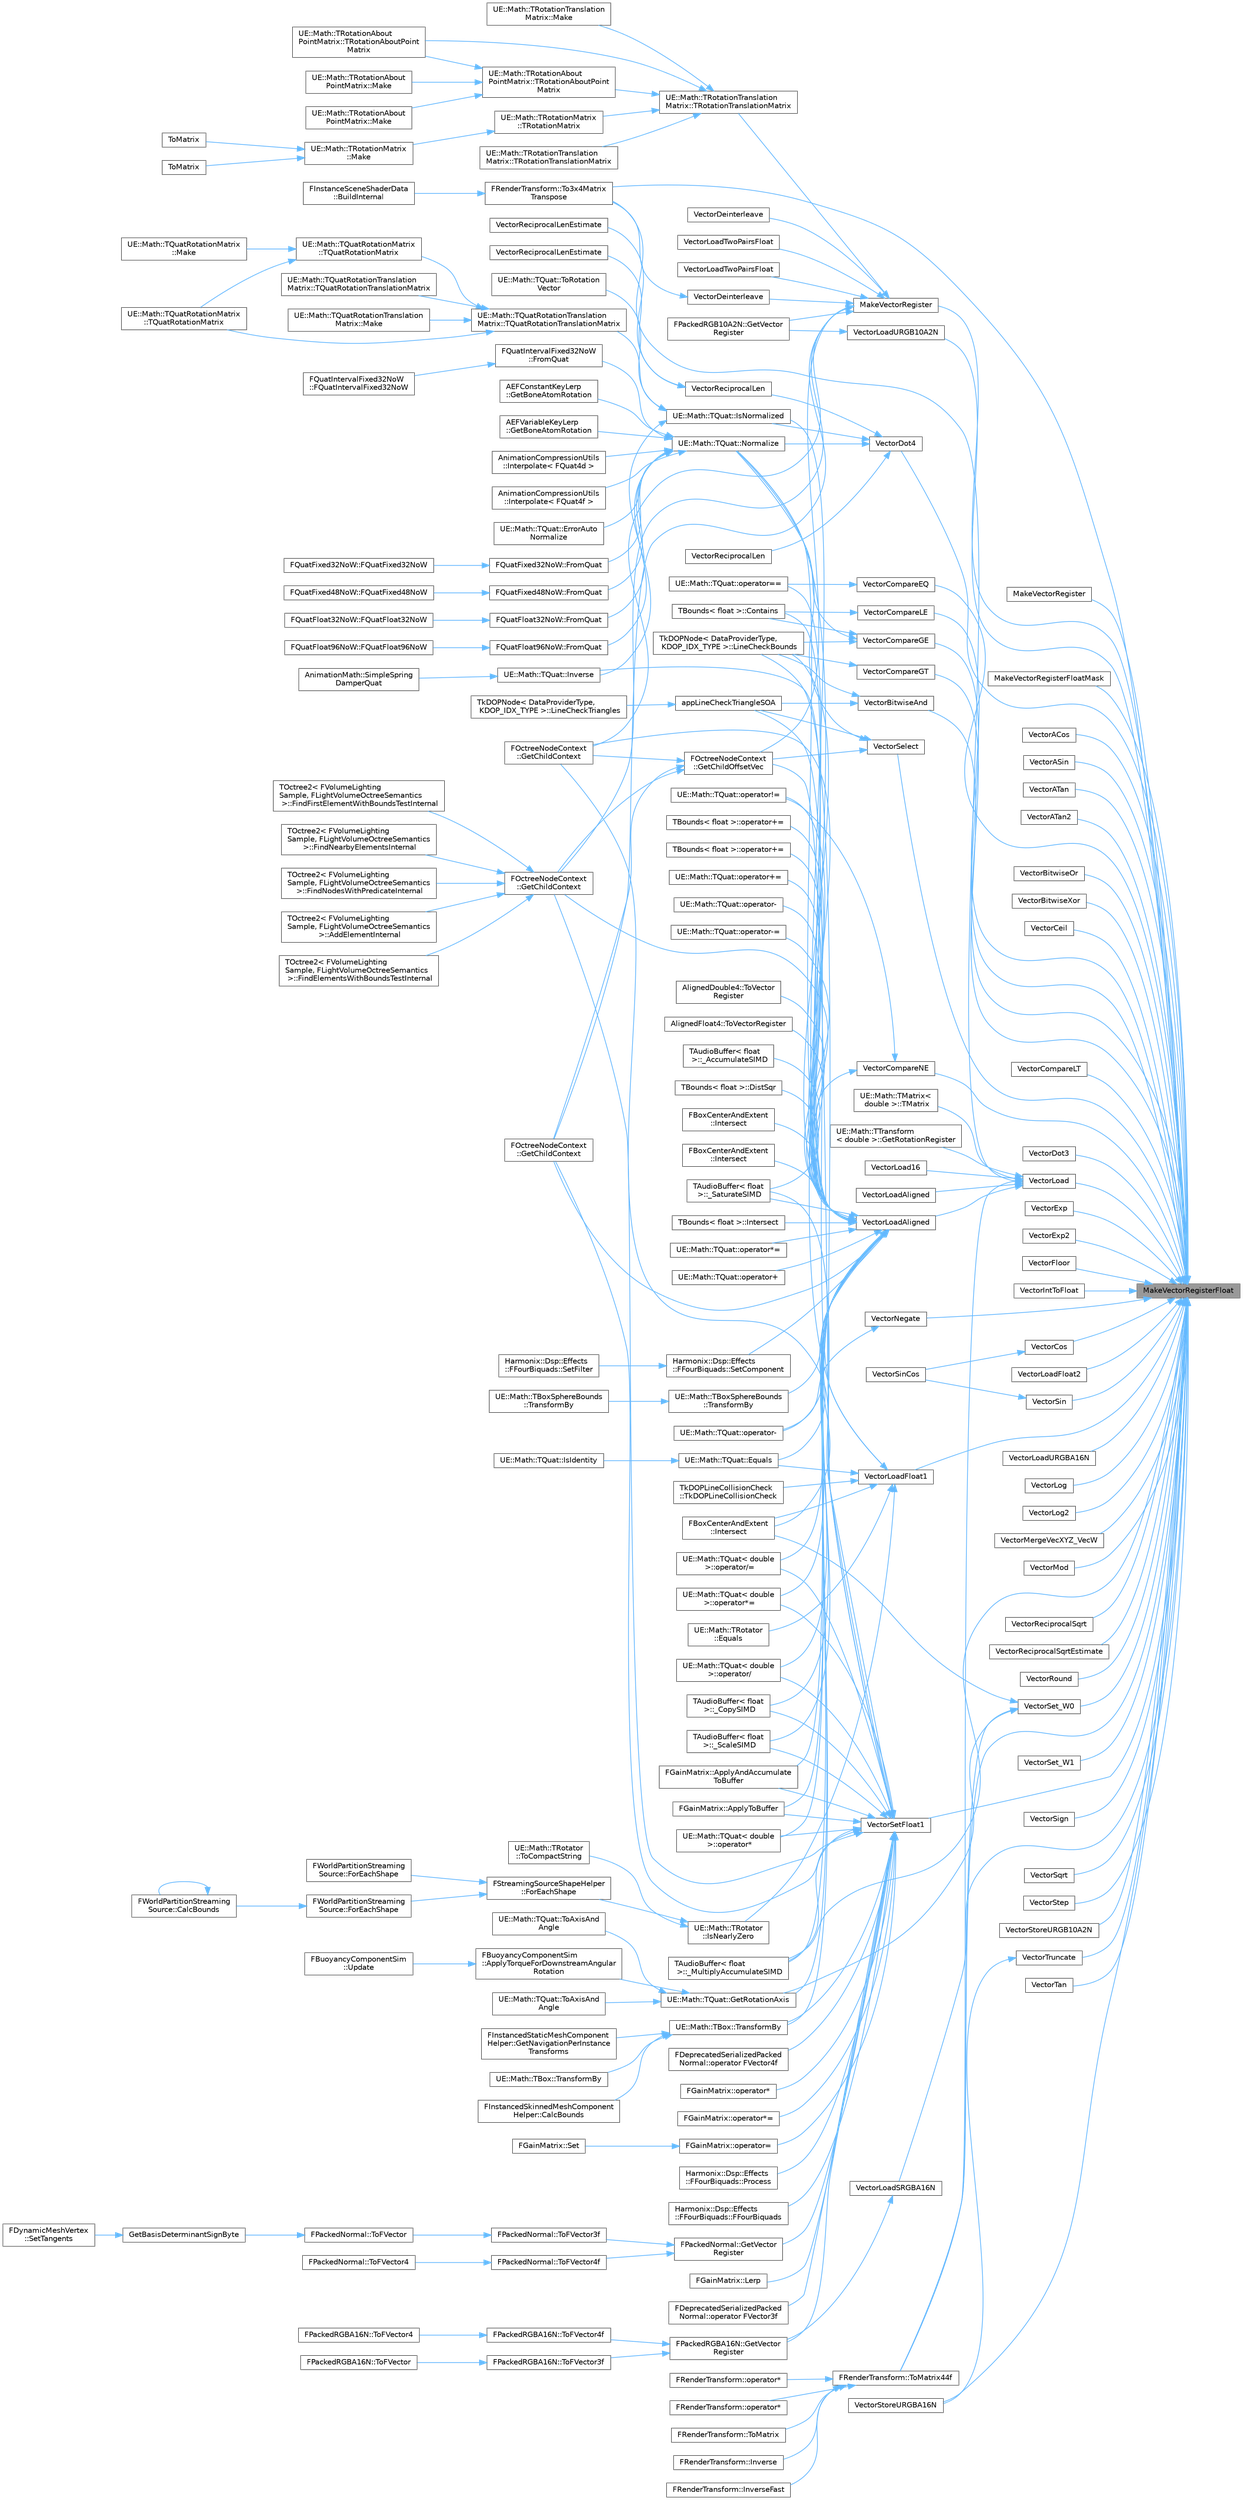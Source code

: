 digraph "MakeVectorRegisterFloat"
{
 // INTERACTIVE_SVG=YES
 // LATEX_PDF_SIZE
  bgcolor="transparent";
  edge [fontname=Helvetica,fontsize=10,labelfontname=Helvetica,labelfontsize=10];
  node [fontname=Helvetica,fontsize=10,shape=box,height=0.2,width=0.4];
  rankdir="RL";
  Node1 [id="Node000001",label="MakeVectorRegisterFloat",height=0.2,width=0.4,color="gray40", fillcolor="grey60", style="filled", fontcolor="black",tooltip="Returns a bitwise equivalent vector based on 4 DWORDs."];
  Node1 -> Node2 [id="edge1_Node000001_Node000002",dir="back",color="steelblue1",style="solid",tooltip=" "];
  Node2 [id="Node000002",label="TAudioBuffer\< float\l \>::_MultiplyAccumulateSIMD",height=0.2,width=0.4,color="grey40", fillcolor="white", style="filled",URL="$d6/d2f/classTAudioBuffer.html#a06d6d6eb6d2728cecfc328af8d277b52",tooltip=" "];
  Node1 -> Node3 [id="edge2_Node000001_Node000003",dir="back",color="steelblue1",style="solid",tooltip=" "];
  Node3 [id="Node000003",label="MakeVectorRegister",height=0.2,width=0.4,color="grey40", fillcolor="white", style="filled",URL="$dd/d4d/UnrealMathFPU_8h.html#a91308f6f05ebe56466509cca834f3fa7",tooltip=" "];
  Node1 -> Node4 [id="edge3_Node000001_Node000004",dir="back",color="steelblue1",style="solid",tooltip=" "];
  Node4 [id="Node000004",label="MakeVectorRegister",height=0.2,width=0.4,color="grey40", fillcolor="white", style="filled",URL="$dd/d4d/UnrealMathFPU_8h.html#a2b1ce1cf6a01db0ea11daff91b3f30f3",tooltip=" "];
  Node4 -> Node5 [id="edge4_Node000004_Node000005",dir="back",color="steelblue1",style="solid",tooltip=" "];
  Node5 [id="Node000005",label="UE::Math::TRotationTranslation\lMatrix::TRotationTranslationMatrix",height=0.2,width=0.4,color="grey40", fillcolor="white", style="filled",URL="$d2/dd4/structUE_1_1Math_1_1TRotationTranslationMatrix.html#ac8b6cffa0b856d38f27b06061a9cfd04",tooltip="Constructor."];
  Node5 -> Node6 [id="edge5_Node000005_Node000006",dir="back",color="steelblue1",style="solid",tooltip=" "];
  Node6 [id="Node000006",label="UE::Math::TRotationAbout\lPointMatrix::TRotationAboutPoint\lMatrix",height=0.2,width=0.4,color="grey40", fillcolor="white", style="filled",URL="$d2/d32/structUE_1_1Math_1_1TRotationAboutPointMatrix.html#a3aaba96bc8e2d68e26be9fc4346138da",tooltip=" "];
  Node5 -> Node7 [id="edge6_Node000005_Node000007",dir="back",color="steelblue1",style="solid",tooltip=" "];
  Node7 [id="Node000007",label="UE::Math::TRotationAbout\lPointMatrix::TRotationAboutPoint\lMatrix",height=0.2,width=0.4,color="grey40", fillcolor="white", style="filled",URL="$d2/d32/structUE_1_1Math_1_1TRotationAboutPointMatrix.html#af70cd1d11d838dbe4c941df560c6e853",tooltip="Constructor."];
  Node7 -> Node6 [id="edge7_Node000007_Node000006",dir="back",color="steelblue1",style="solid",tooltip=" "];
  Node7 -> Node8 [id="edge8_Node000007_Node000008",dir="back",color="steelblue1",style="solid",tooltip=" "];
  Node8 [id="Node000008",label="UE::Math::TRotationAbout\lPointMatrix::Make",height=0.2,width=0.4,color="grey40", fillcolor="white", style="filled",URL="$d2/d32/structUE_1_1Math_1_1TRotationAboutPointMatrix.html#ae945a9ffe8775625ab1bd9a047b4567f",tooltip="Matrix factory."];
  Node7 -> Node9 [id="edge9_Node000007_Node000009",dir="back",color="steelblue1",style="solid",tooltip=" "];
  Node9 [id="Node000009",label="UE::Math::TRotationAbout\lPointMatrix::Make",height=0.2,width=0.4,color="grey40", fillcolor="white", style="filled",URL="$d2/d32/structUE_1_1Math_1_1TRotationAboutPointMatrix.html#a1138ceda11107261b763b6c2ccfdcfef",tooltip="Matrix factory."];
  Node5 -> Node10 [id="edge10_Node000005_Node000010",dir="back",color="steelblue1",style="solid",tooltip=" "];
  Node10 [id="Node000010",label="UE::Math::TRotationMatrix\l::TRotationMatrix",height=0.2,width=0.4,color="grey40", fillcolor="white", style="filled",URL="$de/df1/structUE_1_1Math_1_1TRotationMatrix.html#a45638f3f3e171655467675d46e316578",tooltip="Constructor."];
  Node10 -> Node11 [id="edge11_Node000010_Node000011",dir="back",color="steelblue1",style="solid",tooltip=" "];
  Node11 [id="Node000011",label="UE::Math::TRotationMatrix\l::Make",height=0.2,width=0.4,color="grey40", fillcolor="white", style="filled",URL="$de/df1/structUE_1_1Math_1_1TRotationMatrix.html#af32031cbb8b92ccbc082a7213c949ece",tooltip="Matrix factory."];
  Node11 -> Node12 [id="edge12_Node000011_Node000012",dir="back",color="steelblue1",style="solid",tooltip=" "];
  Node12 [id="Node000012",label="ToMatrix",height=0.2,width=0.4,color="grey40", fillcolor="white", style="filled",URL="$d5/d9a/TransformCalculus3D_8h.html#acb182a40e7b602e3392b21c14becc7ef",tooltip=" "];
  Node11 -> Node13 [id="edge13_Node000011_Node000013",dir="back",color="steelblue1",style="solid",tooltip=" "];
  Node13 [id="Node000013",label="ToMatrix",height=0.2,width=0.4,color="grey40", fillcolor="white", style="filled",URL="$d5/d9a/TransformCalculus3D_8h.html#ac8d1e030c54994e89505305ebc78e7bb",tooltip="Specialization for rotation."];
  Node5 -> Node14 [id="edge14_Node000005_Node000014",dir="back",color="steelblue1",style="solid",tooltip=" "];
  Node14 [id="Node000014",label="UE::Math::TRotationTranslation\lMatrix::TRotationTranslationMatrix",height=0.2,width=0.4,color="grey40", fillcolor="white", style="filled",URL="$d2/dd4/structUE_1_1Math_1_1TRotationTranslationMatrix.html#a46611f5a4f6c52f74a452e9e4d65d687",tooltip=" "];
  Node5 -> Node15 [id="edge15_Node000005_Node000015",dir="back",color="steelblue1",style="solid",tooltip=" "];
  Node15 [id="Node000015",label="UE::Math::TRotationTranslation\lMatrix::Make",height=0.2,width=0.4,color="grey40", fillcolor="white", style="filled",URL="$d2/dd4/structUE_1_1Math_1_1TRotationTranslationMatrix.html#af66b3ae9237189c4c1b43fc4b103c412",tooltip="Matrix factory."];
  Node4 -> Node16 [id="edge16_Node000004_Node000016",dir="back",color="steelblue1",style="solid",tooltip=" "];
  Node16 [id="Node000016",label="FOctreeNodeContext\l::GetChildContext",height=0.2,width=0.4,color="grey40", fillcolor="white", style="filled",URL="$de/d87/classFOctreeNodeContext.html#a1185662f38eb6b1db47776cc98525d18",tooltip="Child node initialization constructor."];
  Node16 -> Node17 [id="edge17_Node000016_Node000017",dir="back",color="steelblue1",style="solid",tooltip=" "];
  Node17 [id="Node000017",label="TOctree2\< FVolumeLighting\lSample, FLightVolumeOctreeSemantics\l \>::AddElementInternal",height=0.2,width=0.4,color="grey40", fillcolor="white", style="filled",URL="$db/d87/classTOctree2.html#a5110dbbe8a7f5325c1924565400d3596",tooltip=" "];
  Node16 -> Node18 [id="edge18_Node000016_Node000018",dir="back",color="steelblue1",style="solid",tooltip=" "];
  Node18 [id="Node000018",label="TOctree2\< FVolumeLighting\lSample, FLightVolumeOctreeSemantics\l \>::FindElementsWithBoundsTestInternal",height=0.2,width=0.4,color="grey40", fillcolor="white", style="filled",URL="$db/d87/classTOctree2.html#ac54ebc520b5bef71709ae2ce22c09684",tooltip=" "];
  Node16 -> Node19 [id="edge19_Node000016_Node000019",dir="back",color="steelblue1",style="solid",tooltip=" "];
  Node19 [id="Node000019",label="TOctree2\< FVolumeLighting\lSample, FLightVolumeOctreeSemantics\l \>::FindFirstElementWithBoundsTestInternal",height=0.2,width=0.4,color="grey40", fillcolor="white", style="filled",URL="$db/d87/classTOctree2.html#a90bf025db87e9bf861bff6f39a7695af",tooltip=" "];
  Node16 -> Node20 [id="edge20_Node000016_Node000020",dir="back",color="steelblue1",style="solid",tooltip=" "];
  Node20 [id="Node000020",label="TOctree2\< FVolumeLighting\lSample, FLightVolumeOctreeSemantics\l \>::FindNearbyElementsInternal",height=0.2,width=0.4,color="grey40", fillcolor="white", style="filled",URL="$db/d87/classTOctree2.html#a45503122961c2f78eb00f821735fb9a2",tooltip=" "];
  Node16 -> Node21 [id="edge21_Node000016_Node000021",dir="back",color="steelblue1",style="solid",tooltip=" "];
  Node21 [id="Node000021",label="TOctree2\< FVolumeLighting\lSample, FLightVolumeOctreeSemantics\l \>::FindNodesWithPredicateInternal",height=0.2,width=0.4,color="grey40", fillcolor="white", style="filled",URL="$db/d87/classTOctree2.html#aabbb6a5388e07fe1c672d079a4fc307d",tooltip=" "];
  Node4 -> Node22 [id="edge22_Node000004_Node000022",dir="back",color="steelblue1",style="solid",tooltip=" "];
  Node22 [id="Node000022",label="FOctreeNodeContext\l::GetChildContext",height=0.2,width=0.4,color="grey40", fillcolor="white", style="filled",URL="$de/d87/classFOctreeNodeContext.html#a70f217e91f150b67537849366a0ac811",tooltip="Construct a child context given the child ref."];
  Node4 -> Node23 [id="edge23_Node000004_Node000023",dir="back",color="steelblue1",style="solid",tooltip=" "];
  Node23 [id="Node000023",label="FOctreeNodeContext\l::GetChildContext",height=0.2,width=0.4,color="grey40", fillcolor="white", style="filled",URL="$de/d87/classFOctreeNodeContext.html#a331029ecc748bd9268ffe0bf2ab88975",tooltip="Child node initialization constructor."];
  Node4 -> Node24 [id="edge24_Node000004_Node000024",dir="back",color="steelblue1",style="solid",tooltip=" "];
  Node24 [id="Node000024",label="FOctreeNodeContext\l::GetChildOffsetVec",height=0.2,width=0.4,color="grey40", fillcolor="white", style="filled",URL="$de/d87/classFOctreeNodeContext.html#a8dff350b3e5a4aea9085732eeb50b71b",tooltip=" "];
  Node24 -> Node16 [id="edge25_Node000024_Node000016",dir="back",color="steelblue1",style="solid",tooltip=" "];
  Node24 -> Node22 [id="edge26_Node000024_Node000022",dir="back",color="steelblue1",style="solid",tooltip=" "];
  Node24 -> Node23 [id="edge27_Node000024_Node000023",dir="back",color="steelblue1",style="solid",tooltip=" "];
  Node4 -> Node25 [id="edge28_Node000004_Node000025",dir="back",color="steelblue1",style="solid",tooltip=" "];
  Node25 [id="Node000025",label="FPackedRGB10A2N::GetVector\lRegister",height=0.2,width=0.4,color="grey40", fillcolor="white", style="filled",URL="$db/d32/structFPackedRGB10A2N.html#ac2b636e8ec1848a8186fc675276b7369",tooltip=" "];
  Node4 -> Node26 [id="edge29_Node000004_Node000026",dir="back",color="steelblue1",style="solid",tooltip=" "];
  Node26 [id="Node000026",label="VectorDeinterleave",height=0.2,width=0.4,color="grey40", fillcolor="white", style="filled",URL="$dd/d4d/UnrealMathFPU_8h.html#a1919825ef74ca7b6416436bef005a60b",tooltip=" "];
  Node4 -> Node27 [id="edge30_Node000004_Node000027",dir="back",color="steelblue1",style="solid",tooltip=" "];
  Node27 [id="Node000027",label="VectorDeinterleave",height=0.2,width=0.4,color="grey40", fillcolor="white", style="filled",URL="$dd/d4d/UnrealMathFPU_8h.html#a057bad0cb50085465efe63dd98b0ded8",tooltip="Deinterleaves the components of the two given vectors such that the even components are in one vector..."];
  Node27 -> Node28 [id="edge31_Node000027_Node000028",dir="back",color="steelblue1",style="solid",tooltip=" "];
  Node28 [id="Node000028",label="FRenderTransform::To3x4Matrix\lTranspose",height=0.2,width=0.4,color="grey40", fillcolor="white", style="filled",URL="$df/dba/structFRenderTransform.html#a3534f5df4bbe32e5f1a51b403a87bc6d",tooltip=" "];
  Node28 -> Node29 [id="edge32_Node000028_Node000029",dir="back",color="steelblue1",style="solid",tooltip=" "];
  Node29 [id="Node000029",label="FInstanceSceneShaderData\l::BuildInternal",height=0.2,width=0.4,color="grey40", fillcolor="white", style="filled",URL="$d6/d3a/structFInstanceSceneShaderData.html#ae41b4d03657165473a5f0b8c418ee6d0",tooltip=" "];
  Node4 -> Node30 [id="edge33_Node000004_Node000030",dir="back",color="steelblue1",style="solid",tooltip=" "];
  Node30 [id="Node000030",label="VectorLoadTwoPairsFloat",height=0.2,width=0.4,color="grey40", fillcolor="white", style="filled",URL="$dd/d4d/UnrealMathFPU_8h.html#a21e7bf01e78a58f4757e97bc4e78d1a7",tooltip=" "];
  Node4 -> Node31 [id="edge34_Node000004_Node000031",dir="back",color="steelblue1",style="solid",tooltip=" "];
  Node31 [id="Node000031",label="VectorLoadTwoPairsFloat",height=0.2,width=0.4,color="grey40", fillcolor="white", style="filled",URL="$dd/d4d/UnrealMathFPU_8h.html#a9059bc5b1eb1fe01a4b6412dc4a9567a",tooltip="Loads 4 unaligned floats - 2 from the first pointer, 2 from the second, and packs them in to 1 vector..."];
  Node1 -> Node32 [id="edge35_Node000001_Node000032",dir="back",color="steelblue1",style="solid",tooltip=" "];
  Node32 [id="Node000032",label="MakeVectorRegisterFloatMask",height=0.2,width=0.4,color="grey40", fillcolor="white", style="filled",URL="$dd/d4d/UnrealMathFPU_8h.html#abbc2dbb7070ff77bc3fe72e1c91a7cae",tooltip=" "];
  Node1 -> Node28 [id="edge36_Node000001_Node000028",dir="back",color="steelblue1",style="solid",tooltip=" "];
  Node1 -> Node33 [id="edge37_Node000001_Node000033",dir="back",color="steelblue1",style="solid",tooltip=" "];
  Node33 [id="Node000033",label="FRenderTransform::ToMatrix44f",height=0.2,width=0.4,color="grey40", fillcolor="white", style="filled",URL="$df/dba/structFRenderTransform.html#a04850e8d51d7447e7628add8c9faed62",tooltip=" "];
  Node33 -> Node34 [id="edge38_Node000033_Node000034",dir="back",color="steelblue1",style="solid",tooltip=" "];
  Node34 [id="Node000034",label="FRenderTransform::Inverse",height=0.2,width=0.4,color="grey40", fillcolor="white", style="filled",URL="$df/dba/structFRenderTransform.html#aea35a6a1dd72bafc33bd01ac41aaeadd",tooltip=" "];
  Node33 -> Node35 [id="edge39_Node000033_Node000035",dir="back",color="steelblue1",style="solid",tooltip=" "];
  Node35 [id="Node000035",label="FRenderTransform::InverseFast",height=0.2,width=0.4,color="grey40", fillcolor="white", style="filled",URL="$df/dba/structFRenderTransform.html#a71a46bb56fb1f7c1af68f1ec8b5a5b8c",tooltip=" "];
  Node33 -> Node36 [id="edge40_Node000033_Node000036",dir="back",color="steelblue1",style="solid",tooltip=" "];
  Node36 [id="Node000036",label="FRenderTransform::operator*",height=0.2,width=0.4,color="grey40", fillcolor="white", style="filled",URL="$df/dba/structFRenderTransform.html#ae9aef5e9df2ca508c60d0b5fa61de3a8",tooltip=" "];
  Node33 -> Node37 [id="edge41_Node000033_Node000037",dir="back",color="steelblue1",style="solid",tooltip=" "];
  Node37 [id="Node000037",label="FRenderTransform::operator*",height=0.2,width=0.4,color="grey40", fillcolor="white", style="filled",URL="$df/dba/structFRenderTransform.html#af6a13e114e162f87fafc59d1ae1282f8",tooltip=" "];
  Node33 -> Node38 [id="edge42_Node000033_Node000038",dir="back",color="steelblue1",style="solid",tooltip=" "];
  Node38 [id="Node000038",label="FRenderTransform::ToMatrix",height=0.2,width=0.4,color="grey40", fillcolor="white", style="filled",URL="$df/dba/structFRenderTransform.html#a4e8df09bbb51a4688a1b4107bf5a57b2",tooltip=" "];
  Node1 -> Node39 [id="edge43_Node000001_Node000039",dir="back",color="steelblue1",style="solid",tooltip=" "];
  Node39 [id="Node000039",label="VectorACos",height=0.2,width=0.4,color="grey40", fillcolor="white", style="filled",URL="$dd/d4d/UnrealMathFPU_8h.html#ab227c95bb811a314a9ab1db4b8badb68",tooltip=" "];
  Node1 -> Node40 [id="edge44_Node000001_Node000040",dir="back",color="steelblue1",style="solid",tooltip=" "];
  Node40 [id="Node000040",label="VectorASin",height=0.2,width=0.4,color="grey40", fillcolor="white", style="filled",URL="$dd/d4d/UnrealMathFPU_8h.html#a8a9206f3cc31462edd3dac19701b7d11",tooltip=" "];
  Node1 -> Node41 [id="edge45_Node000001_Node000041",dir="back",color="steelblue1",style="solid",tooltip=" "];
  Node41 [id="Node000041",label="VectorATan",height=0.2,width=0.4,color="grey40", fillcolor="white", style="filled",URL="$dd/d4d/UnrealMathFPU_8h.html#acd8658fa72e6b806f2828d5a1b42aeeb",tooltip=" "];
  Node1 -> Node42 [id="edge46_Node000001_Node000042",dir="back",color="steelblue1",style="solid",tooltip=" "];
  Node42 [id="Node000042",label="VectorATan2",height=0.2,width=0.4,color="grey40", fillcolor="white", style="filled",URL="$dd/d4d/UnrealMathFPU_8h.html#a0dcf26957d0a73d091eff6312d3ebe52",tooltip=" "];
  Node1 -> Node43 [id="edge47_Node000001_Node000043",dir="back",color="steelblue1",style="solid",tooltip=" "];
  Node43 [id="Node000043",label="VectorBitwiseAnd",height=0.2,width=0.4,color="grey40", fillcolor="white", style="filled",URL="$dd/d4d/UnrealMathFPU_8h.html#a51ef43564bbec0297cb590532a1292cf",tooltip="Combines two vectors using bitwise AND (treating each vector as a 128 bit field)"];
  Node43 -> Node44 [id="edge48_Node000043_Node000044",dir="back",color="steelblue1",style="solid",tooltip=" "];
  Node44 [id="Node000044",label="appLineCheckTriangleSOA",height=0.2,width=0.4,color="grey40", fillcolor="white", style="filled",URL="$d4/de9/kDOP_8h.html#ade17a6712620eb620e8fd08cf292b524",tooltip="Line vs triangle intersection test."];
  Node44 -> Node45 [id="edge49_Node000044_Node000045",dir="back",color="steelblue1",style="solid",tooltip=" "];
  Node45 [id="Node000045",label="TkDOPNode\< DataProviderType,\l KDOP_IDX_TYPE \>::LineCheckTriangles",height=0.2,width=0.4,color="grey40", fillcolor="white", style="filled",URL="$da/d46/structTkDOPNode.html#a53c4d43a7f340a93c6d3096b44996e62",tooltip=" "];
  Node43 -> Node46 [id="edge50_Node000043_Node000046",dir="back",color="steelblue1",style="solid",tooltip=" "];
  Node46 [id="Node000046",label="TkDOPNode\< DataProviderType,\l KDOP_IDX_TYPE \>::LineCheckBounds",height=0.2,width=0.4,color="grey40", fillcolor="white", style="filled",URL="$da/d46/structTkDOPNode.html#aa1755d0e624269018a316198f37f6d35",tooltip=" "];
  Node1 -> Node47 [id="edge51_Node000001_Node000047",dir="back",color="steelblue1",style="solid",tooltip=" "];
  Node47 [id="Node000047",label="VectorBitwiseOr",height=0.2,width=0.4,color="grey40", fillcolor="white", style="filled",URL="$dd/d4d/UnrealMathFPU_8h.html#ad3d614209b70f18d7142fb4a435b932a",tooltip="Combines two vectors using bitwise OR (treating each vector as a 128 bit field)"];
  Node1 -> Node48 [id="edge52_Node000001_Node000048",dir="back",color="steelblue1",style="solid",tooltip=" "];
  Node48 [id="Node000048",label="VectorBitwiseXor",height=0.2,width=0.4,color="grey40", fillcolor="white", style="filled",URL="$dd/d4d/UnrealMathFPU_8h.html#abc601c87544698844c222a7303dae0e4",tooltip="Combines two vectors using bitwise XOR (treating each vector as a 128 bit field)"];
  Node1 -> Node49 [id="edge53_Node000001_Node000049",dir="back",color="steelblue1",style="solid",tooltip=" "];
  Node49 [id="Node000049",label="VectorCeil",height=0.2,width=0.4,color="grey40", fillcolor="white", style="filled",URL="$dd/d4d/UnrealMathFPU_8h.html#ac0b09c035b7738496f889585907102e9",tooltip=" "];
  Node1 -> Node50 [id="edge54_Node000001_Node000050",dir="back",color="steelblue1",style="solid",tooltip=" "];
  Node50 [id="Node000050",label="VectorCompareEQ",height=0.2,width=0.4,color="grey40", fillcolor="white", style="filled",URL="$dd/d4d/UnrealMathFPU_8h.html#aeb8b27daa7512a1e2fa8bb56670b61e1",tooltip="Creates a four-part mask based on component-wise == compares of the input vectors."];
  Node50 -> Node51 [id="edge55_Node000050_Node000051",dir="back",color="steelblue1",style="solid",tooltip=" "];
  Node51 [id="Node000051",label="UE::Math::TQuat::operator==",height=0.2,width=0.4,color="grey40", fillcolor="white", style="filled",URL="$d6/d4a/structUE_1_1Math_1_1TQuat.html#a95d81f428d8efcf283d839325aef5e64",tooltip="Checks whether two quaternions are identical."];
  Node1 -> Node52 [id="edge56_Node000001_Node000052",dir="back",color="steelblue1",style="solid",tooltip=" "];
  Node52 [id="Node000052",label="VectorCompareGE",height=0.2,width=0.4,color="grey40", fillcolor="white", style="filled",URL="$dd/d4d/UnrealMathFPU_8h.html#a9791076615abb89cb4362641d3cbe91f",tooltip="Creates a four-part mask based on component-wise >= compares of the input vectors."];
  Node52 -> Node53 [id="edge57_Node000052_Node000053",dir="back",color="steelblue1",style="solid",tooltip=" "];
  Node53 [id="Node000053",label="TBounds\< float \>::Contains",height=0.2,width=0.4,color="grey40", fillcolor="white", style="filled",URL="$d9/d35/structTBounds.html#ad2bd9602b3c9ef3343bb29c6a9e98d08",tooltip=" "];
  Node52 -> Node46 [id="edge58_Node000052_Node000046",dir="back",color="steelblue1",style="solid",tooltip=" "];
  Node52 -> Node54 [id="edge59_Node000052_Node000054",dir="back",color="steelblue1",style="solid",tooltip=" "];
  Node54 [id="Node000054",label="UE::Math::TQuat::Normalize",height=0.2,width=0.4,color="grey40", fillcolor="white", style="filled",URL="$d6/d4a/structUE_1_1Math_1_1TQuat.html#a02b564d66c1c1b1df24426dbee01c4ee",tooltip="Normalize this quaternion if it is large enough."];
  Node54 -> Node55 [id="edge60_Node000054_Node000055",dir="back",color="steelblue1",style="solid",tooltip=" "];
  Node55 [id="Node000055",label="UE::Math::TQuat::ErrorAuto\lNormalize",height=0.2,width=0.4,color="grey40", fillcolor="white", style="filled",URL="$d6/d4a/structUE_1_1Math_1_1TQuat.html#a676346783bd435b3965a09d715a3d414",tooltip="TQuat<T>::Error with auto-normalization."];
  Node54 -> Node56 [id="edge61_Node000054_Node000056",dir="back",color="steelblue1",style="solid",tooltip=" "];
  Node56 [id="Node000056",label="FQuatFixed32NoW::FromQuat",height=0.2,width=0.4,color="grey40", fillcolor="white", style="filled",URL="$d2/d9f/classFQuatFixed32NoW.html#a4f0d96f155d4c6cd0e1e539e53e7bb87",tooltip=" "];
  Node56 -> Node57 [id="edge62_Node000056_Node000057",dir="back",color="steelblue1",style="solid",tooltip=" "];
  Node57 [id="Node000057",label="FQuatFixed32NoW::FQuatFixed32NoW",height=0.2,width=0.4,color="grey40", fillcolor="white", style="filled",URL="$d2/d9f/classFQuatFixed32NoW.html#a85e605ac2ef69e1b8abe1dfe92e2e0f3",tooltip=" "];
  Node54 -> Node58 [id="edge63_Node000054_Node000058",dir="back",color="steelblue1",style="solid",tooltip=" "];
  Node58 [id="Node000058",label="FQuatFixed48NoW::FromQuat",height=0.2,width=0.4,color="grey40", fillcolor="white", style="filled",URL="$df/df0/classFQuatFixed48NoW.html#a6b8292188216951285c5f9666a2e7068",tooltip=" "];
  Node58 -> Node59 [id="edge64_Node000058_Node000059",dir="back",color="steelblue1",style="solid",tooltip=" "];
  Node59 [id="Node000059",label="FQuatFixed48NoW::FQuatFixed48NoW",height=0.2,width=0.4,color="grey40", fillcolor="white", style="filled",URL="$df/df0/classFQuatFixed48NoW.html#a58688147a3655acf6f9b9a348c72ab8a",tooltip=" "];
  Node54 -> Node60 [id="edge65_Node000054_Node000060",dir="back",color="steelblue1",style="solid",tooltip=" "];
  Node60 [id="Node000060",label="FQuatFloat32NoW::FromQuat",height=0.2,width=0.4,color="grey40", fillcolor="white", style="filled",URL="$d0/d68/classFQuatFloat32NoW.html#ac13ef39ea4c0190658144f5335ddbfb5",tooltip=" "];
  Node60 -> Node61 [id="edge66_Node000060_Node000061",dir="back",color="steelblue1",style="solid",tooltip=" "];
  Node61 [id="Node000061",label="FQuatFloat32NoW::FQuatFloat32NoW",height=0.2,width=0.4,color="grey40", fillcolor="white", style="filled",URL="$d0/d68/classFQuatFloat32NoW.html#ade4e8c0b6d70bb3779e14cbd34377627",tooltip=" "];
  Node54 -> Node62 [id="edge67_Node000054_Node000062",dir="back",color="steelblue1",style="solid",tooltip=" "];
  Node62 [id="Node000062",label="FQuatFloat96NoW::FromQuat",height=0.2,width=0.4,color="grey40", fillcolor="white", style="filled",URL="$df/d77/classFQuatFloat96NoW.html#a7eeea4d39e32d7ce348e037f38c7ce68",tooltip=" "];
  Node62 -> Node63 [id="edge68_Node000062_Node000063",dir="back",color="steelblue1",style="solid",tooltip=" "];
  Node63 [id="Node000063",label="FQuatFloat96NoW::FQuatFloat96NoW",height=0.2,width=0.4,color="grey40", fillcolor="white", style="filled",URL="$df/d77/classFQuatFloat96NoW.html#a1ade4d3e0f3ba187a1b1d8ab931dfce7",tooltip=" "];
  Node54 -> Node64 [id="edge69_Node000054_Node000064",dir="back",color="steelblue1",style="solid",tooltip=" "];
  Node64 [id="Node000064",label="FQuatIntervalFixed32NoW\l::FromQuat",height=0.2,width=0.4,color="grey40", fillcolor="white", style="filled",URL="$d0/dde/classFQuatIntervalFixed32NoW.html#af6fbce8127385050d05f54841cb99646",tooltip=" "];
  Node64 -> Node65 [id="edge70_Node000064_Node000065",dir="back",color="steelblue1",style="solid",tooltip=" "];
  Node65 [id="Node000065",label="FQuatIntervalFixed32NoW\l::FQuatIntervalFixed32NoW",height=0.2,width=0.4,color="grey40", fillcolor="white", style="filled",URL="$d0/dde/classFQuatIntervalFixed32NoW.html#ab68dc7c5dbce54eda7b1dff8e18d3d54",tooltip=" "];
  Node54 -> Node66 [id="edge71_Node000054_Node000066",dir="back",color="steelblue1",style="solid",tooltip=" "];
  Node66 [id="Node000066",label="AEFConstantKeyLerp\l::GetBoneAtomRotation",height=0.2,width=0.4,color="grey40", fillcolor="white", style="filled",URL="$d1/d9a/classAEFConstantKeyLerp.html#a17588efbca7151a06de3307ee0e5ea9f",tooltip="Decompress the Rotation component of a BoneAtom."];
  Node54 -> Node67 [id="edge72_Node000054_Node000067",dir="back",color="steelblue1",style="solid",tooltip=" "];
  Node67 [id="Node000067",label="AEFVariableKeyLerp\l::GetBoneAtomRotation",height=0.2,width=0.4,color="grey40", fillcolor="white", style="filled",URL="$d9/db9/classAEFVariableKeyLerp.html#acc9cb71e901596a27e16a69093523766",tooltip="Decompress the Rotation component of a BoneAtom."];
  Node54 -> Node68 [id="edge73_Node000054_Node000068",dir="back",color="steelblue1",style="solid",tooltip=" "];
  Node68 [id="Node000068",label="AnimationCompressionUtils\l::Interpolate\< FQuat4d \>",height=0.2,width=0.4,color="grey40", fillcolor="white", style="filled",URL="$db/dc2/namespaceAnimationCompressionUtils.html#a10970d81fc8da96516ec2db73a90840f",tooltip="custom instantiation of Interpolate for FQuats"];
  Node54 -> Node69 [id="edge74_Node000054_Node000069",dir="back",color="steelblue1",style="solid",tooltip=" "];
  Node69 [id="Node000069",label="AnimationCompressionUtils\l::Interpolate\< FQuat4f \>",height=0.2,width=0.4,color="grey40", fillcolor="white", style="filled",URL="$db/dc2/namespaceAnimationCompressionUtils.html#a11794050aa5fc683bf235c2977139fbf",tooltip=" "];
  Node1 -> Node70 [id="edge75_Node000001_Node000070",dir="back",color="steelblue1",style="solid",tooltip=" "];
  Node70 [id="Node000070",label="VectorCompareGT",height=0.2,width=0.4,color="grey40", fillcolor="white", style="filled",URL="$dd/d4d/UnrealMathFPU_8h.html#a83007516e3e2aa6d9e2f1e7467cb4cdd",tooltip="Creates a four-part mask based on component-wise > compares of the input vectors."];
  Node70 -> Node46 [id="edge76_Node000070_Node000046",dir="back",color="steelblue1",style="solid",tooltip=" "];
  Node1 -> Node71 [id="edge77_Node000001_Node000071",dir="back",color="steelblue1",style="solid",tooltip=" "];
  Node71 [id="Node000071",label="VectorCompareLE",height=0.2,width=0.4,color="grey40", fillcolor="white", style="filled",URL="$dd/d4d/UnrealMathFPU_8h.html#aeb7f0d0363783cee8b971ab7947b6a2c",tooltip="Creates a four-part mask based on component-wise <= compares of the input vectors."];
  Node71 -> Node53 [id="edge78_Node000071_Node000053",dir="back",color="steelblue1",style="solid",tooltip=" "];
  Node1 -> Node72 [id="edge79_Node000001_Node000072",dir="back",color="steelblue1",style="solid",tooltip=" "];
  Node72 [id="Node000072",label="VectorCompareLT",height=0.2,width=0.4,color="grey40", fillcolor="white", style="filled",URL="$dd/d4d/UnrealMathFPU_8h.html#a9ec9b99b8047e76d038685559a5f42a7",tooltip="Creates a four-part mask based on component-wise < compares of the input vectors."];
  Node1 -> Node73 [id="edge80_Node000001_Node000073",dir="back",color="steelblue1",style="solid",tooltip=" "];
  Node73 [id="Node000073",label="VectorCompareNE",height=0.2,width=0.4,color="grey40", fillcolor="white", style="filled",URL="$dd/d4d/UnrealMathFPU_8h.html#afb4cca017df4c08ffb95a6855796c2ba",tooltip="Creates a four-part mask based on component-wise != compares of the input vectors."];
  Node73 -> Node74 [id="edge81_Node000073_Node000074",dir="back",color="steelblue1",style="solid",tooltip=" "];
  Node74 [id="Node000074",label="TAudioBuffer\< float\l \>::_SaturateSIMD",height=0.2,width=0.4,color="grey40", fillcolor="white", style="filled",URL="$d6/d2f/classTAudioBuffer.html#a315ff84d8dcedbb3b064bc62f1edabdd",tooltip=" "];
  Node73 -> Node75 [id="edge82_Node000073_Node000075",dir="back",color="steelblue1",style="solid",tooltip=" "];
  Node75 [id="Node000075",label="UE::Math::TQuat::operator!=",height=0.2,width=0.4,color="grey40", fillcolor="white", style="filled",URL="$d6/d4a/structUE_1_1Math_1_1TQuat.html#a50fb3cad02073e32664d3f55dca0ca48",tooltip="Checks whether two quaternions are not identical."];
  Node1 -> Node76 [id="edge83_Node000001_Node000076",dir="back",color="steelblue1",style="solid",tooltip=" "];
  Node76 [id="Node000076",label="VectorCos",height=0.2,width=0.4,color="grey40", fillcolor="white", style="filled",URL="$dd/d4d/UnrealMathFPU_8h.html#a5ab9e98392b5642ba70ba53a07053ab0",tooltip=" "];
  Node76 -> Node77 [id="edge84_Node000076_Node000077",dir="back",color="steelblue1",style="solid",tooltip=" "];
  Node77 [id="Node000077",label="VectorSinCos",height=0.2,width=0.4,color="grey40", fillcolor="white", style="filled",URL="$dd/d4d/UnrealMathFPU_8h.html#a63311517cd2eee499d47abf79edc47be",tooltip=" "];
  Node1 -> Node78 [id="edge85_Node000001_Node000078",dir="back",color="steelblue1",style="solid",tooltip=" "];
  Node78 [id="Node000078",label="VectorDot3",height=0.2,width=0.4,color="grey40", fillcolor="white", style="filled",URL="$dd/d4d/UnrealMathFPU_8h.html#a1ca41dac0b5d931ad5b766d09d97edfe",tooltip="Calculates the dot3 product of two vectors and returns a vector with the result in all 4 components."];
  Node1 -> Node79 [id="edge86_Node000001_Node000079",dir="back",color="steelblue1",style="solid",tooltip=" "];
  Node79 [id="Node000079",label="VectorDot4",height=0.2,width=0.4,color="grey40", fillcolor="white", style="filled",URL="$dd/d4d/UnrealMathFPU_8h.html#a228a2afa492d30626e0459e5c88b9ae9",tooltip="Calculates the dot4 product of two vectors and returns a vector with the result in all 4 components."];
  Node79 -> Node80 [id="edge87_Node000079_Node000080",dir="back",color="steelblue1",style="solid",tooltip=" "];
  Node80 [id="Node000080",label="UE::Math::TQuat::IsNormalized",height=0.2,width=0.4,color="grey40", fillcolor="white", style="filled",URL="$d6/d4a/structUE_1_1Math_1_1TQuat.html#a9e744010e61eb5448b8f5decefa71310",tooltip=" "];
  Node80 -> Node81 [id="edge88_Node000080_Node000081",dir="back",color="steelblue1",style="solid",tooltip=" "];
  Node81 [id="Node000081",label="UE::Math::TQuatRotationTranslation\lMatrix::TQuatRotationTranslationMatrix",height=0.2,width=0.4,color="grey40", fillcolor="white", style="filled",URL="$d0/d15/structUE_1_1Math_1_1TQuatRotationTranslationMatrix.html#a67353061fc50e09d74310de4531517b8",tooltip="Constructor."];
  Node81 -> Node82 [id="edge89_Node000081_Node000082",dir="back",color="steelblue1",style="solid",tooltip=" "];
  Node82 [id="Node000082",label="UE::Math::TQuatRotationMatrix\l::TQuatRotationMatrix",height=0.2,width=0.4,color="grey40", fillcolor="white", style="filled",URL="$de/d7e/structUE_1_1Math_1_1TQuatRotationMatrix.html#ab0fd83fd1826fef54dab56f0d558d7cf",tooltip="Constructor."];
  Node82 -> Node83 [id="edge90_Node000082_Node000083",dir="back",color="steelblue1",style="solid",tooltip=" "];
  Node83 [id="Node000083",label="UE::Math::TQuatRotationMatrix\l::TQuatRotationMatrix",height=0.2,width=0.4,color="grey40", fillcolor="white", style="filled",URL="$de/d7e/structUE_1_1Math_1_1TQuatRotationMatrix.html#a3b569eac2e17c2895b4ade6ae82073c5",tooltip=" "];
  Node82 -> Node84 [id="edge91_Node000082_Node000084",dir="back",color="steelblue1",style="solid",tooltip=" "];
  Node84 [id="Node000084",label="UE::Math::TQuatRotationMatrix\l::Make",height=0.2,width=0.4,color="grey40", fillcolor="white", style="filled",URL="$de/d7e/structUE_1_1Math_1_1TQuatRotationMatrix.html#ac230a3a948451b7f598813f8b739a9e3",tooltip="Matrix factory."];
  Node81 -> Node83 [id="edge92_Node000081_Node000083",dir="back",color="steelblue1",style="solid",tooltip=" "];
  Node81 -> Node85 [id="edge93_Node000081_Node000085",dir="back",color="steelblue1",style="solid",tooltip=" "];
  Node85 [id="Node000085",label="UE::Math::TQuatRotationTranslation\lMatrix::TQuatRotationTranslationMatrix",height=0.2,width=0.4,color="grey40", fillcolor="white", style="filled",URL="$d0/d15/structUE_1_1Math_1_1TQuatRotationTranslationMatrix.html#aad845654afcde78b1cd9e4cf215a1c00",tooltip=" "];
  Node81 -> Node86 [id="edge94_Node000081_Node000086",dir="back",color="steelblue1",style="solid",tooltip=" "];
  Node86 [id="Node000086",label="UE::Math::TQuatRotationTranslation\lMatrix::Make",height=0.2,width=0.4,color="grey40", fillcolor="white", style="filled",URL="$d0/d15/structUE_1_1Math_1_1TQuatRotationTranslationMatrix.html#aa598f278f546077f16042b093bb84173",tooltip="Matrix factory."];
  Node80 -> Node87 [id="edge95_Node000080_Node000087",dir="back",color="steelblue1",style="solid",tooltip=" "];
  Node87 [id="Node000087",label="UE::Math::TQuat::Inverse",height=0.2,width=0.4,color="grey40", fillcolor="white", style="filled",URL="$d6/d4a/structUE_1_1Math_1_1TQuat.html#a1d963d24f3e1360295221a19a78a847c",tooltip=" "];
  Node87 -> Node88 [id="edge96_Node000087_Node000088",dir="back",color="steelblue1",style="solid",tooltip=" "];
  Node88 [id="Node000088",label="AnimationMath::SimpleSpring\lDamperQuat",height=0.2,width=0.4,color="grey40", fillcolor="white", style="filled",URL="$de/d39/namespaceAnimationMath.html#a1c73df986566c9b4f54b49e5567d7e53",tooltip=" "];
  Node80 -> Node89 [id="edge97_Node000080_Node000089",dir="back",color="steelblue1",style="solid",tooltip=" "];
  Node89 [id="Node000089",label="UE::Math::TQuat::ToRotation\lVector",height=0.2,width=0.4,color="grey40", fillcolor="white", style="filled",URL="$d6/d4a/structUE_1_1Math_1_1TQuat.html#a7f76d8067919efb1b0c8b9faeb18fc8a",tooltip="Get the rotation vector corresponding to this quaternion."];
  Node79 -> Node54 [id="edge98_Node000079_Node000054",dir="back",color="steelblue1",style="solid",tooltip=" "];
  Node79 -> Node90 [id="edge99_Node000079_Node000090",dir="back",color="steelblue1",style="solid",tooltip=" "];
  Node90 [id="Node000090",label="VectorReciprocalLen",height=0.2,width=0.4,color="grey40", fillcolor="white", style="filled",URL="$dd/d4d/UnrealMathFPU_8h.html#a036e116c224e254035059fa09d15dd0d",tooltip=" "];
  Node79 -> Node91 [id="edge100_Node000079_Node000091",dir="back",color="steelblue1",style="solid",tooltip=" "];
  Node91 [id="Node000091",label="VectorReciprocalLen",height=0.2,width=0.4,color="grey40", fillcolor="white", style="filled",URL="$dd/d4d/UnrealMathFPU_8h.html#a522c5579c244d342177a2fc67f13b4aa",tooltip="Return Reciprocal Length of the vector."];
  Node91 -> Node92 [id="edge101_Node000091_Node000092",dir="back",color="steelblue1",style="solid",tooltip=" "];
  Node92 [id="Node000092",label="VectorReciprocalLenEstimate",height=0.2,width=0.4,color="grey40", fillcolor="white", style="filled",URL="$dd/d4d/UnrealMathFPU_8h.html#a516dad2ad168d982e967713881c69c3f",tooltip=" "];
  Node91 -> Node93 [id="edge102_Node000091_Node000093",dir="back",color="steelblue1",style="solid",tooltip=" "];
  Node93 [id="Node000093",label="VectorReciprocalLenEstimate",height=0.2,width=0.4,color="grey40", fillcolor="white", style="filled",URL="$dd/d4d/UnrealMathFPU_8h.html#a9429e96f7692701ef7a64ef64e66b509",tooltip="Return Reciprocal Length of the vector (estimate)"];
  Node1 -> Node94 [id="edge103_Node000001_Node000094",dir="back",color="steelblue1",style="solid",tooltip=" "];
  Node94 [id="Node000094",label="VectorExp",height=0.2,width=0.4,color="grey40", fillcolor="white", style="filled",URL="$dd/d4d/UnrealMathFPU_8h.html#a82e3646f01f3e6a9f91b2240233417d5",tooltip=" "];
  Node1 -> Node95 [id="edge104_Node000001_Node000095",dir="back",color="steelblue1",style="solid",tooltip=" "];
  Node95 [id="Node000095",label="VectorExp2",height=0.2,width=0.4,color="grey40", fillcolor="white", style="filled",URL="$dd/d4d/UnrealMathFPU_8h.html#a84ca3339bda9058f4af510bac9c77ec2",tooltip=" "];
  Node1 -> Node96 [id="edge105_Node000001_Node000096",dir="back",color="steelblue1",style="solid",tooltip=" "];
  Node96 [id="Node000096",label="VectorFloor",height=0.2,width=0.4,color="grey40", fillcolor="white", style="filled",URL="$dd/d4d/UnrealMathFPU_8h.html#ab4521c562f57146d1fe99922a16d7db8",tooltip=" "];
  Node1 -> Node97 [id="edge106_Node000001_Node000097",dir="back",color="steelblue1",style="solid",tooltip=" "];
  Node97 [id="Node000097",label="VectorIntToFloat",height=0.2,width=0.4,color="grey40", fillcolor="white", style="filled",URL="$dd/d4d/UnrealMathFPU_8h.html#ac71de72038d60569b07a7e0d3eb6c2df",tooltip=" "];
  Node1 -> Node98 [id="edge107_Node000001_Node000098",dir="back",color="steelblue1",style="solid",tooltip=" "];
  Node98 [id="Node000098",label="VectorLoad",height=0.2,width=0.4,color="grey40", fillcolor="white", style="filled",URL="$dd/d4d/UnrealMathFPU_8h.html#acf012ed0bd0dbebc7aadab0ba8a1f808",tooltip="Loads 4 FLOATs from unaligned memory."];
  Node98 -> Node99 [id="edge108_Node000098_Node000099",dir="back",color="steelblue1",style="solid",tooltip=" "];
  Node99 [id="Node000099",label="UE::Math::TMatrix\<\l double \>::TMatrix",height=0.2,width=0.4,color="grey40", fillcolor="white", style="filled",URL="$d6/d69/structUE_1_1Math_1_1TMatrix.html#ac2083b40b4d6679f6950685154e660d8",tooltip=" "];
  Node98 -> Node100 [id="edge109_Node000098_Node000100",dir="back",color="steelblue1",style="solid",tooltip=" "];
  Node100 [id="Node000100",label="UE::Math::TTransform\l\< double \>::GetRotationRegister",height=0.2,width=0.4,color="grey40", fillcolor="white", style="filled",URL="$d9/db6/structUE_1_1Math_1_1TTransform.html#a33ffc3d0b17eaf2cedf7c9a78fa6d174",tooltip=" "];
  Node98 -> Node28 [id="edge110_Node000098_Node000028",dir="back",color="steelblue1",style="solid",tooltip=" "];
  Node98 -> Node33 [id="edge111_Node000098_Node000033",dir="back",color="steelblue1",style="solid",tooltip=" "];
  Node98 -> Node101 [id="edge112_Node000098_Node000101",dir="back",color="steelblue1",style="solid",tooltip=" "];
  Node101 [id="Node000101",label="VectorLoad16",height=0.2,width=0.4,color="grey40", fillcolor="white", style="filled",URL="$dd/d4d/UnrealMathFPU_8h.html#a220984badab803b7770c73fffc8417cd",tooltip="Loads 16 floats from unaligned memory into 4 vector registers."];
  Node98 -> Node102 [id="edge113_Node000098_Node000102",dir="back",color="steelblue1",style="solid",tooltip=" "];
  Node102 [id="Node000102",label="VectorLoadAligned",height=0.2,width=0.4,color="grey40", fillcolor="white", style="filled",URL="$dd/d4d/UnrealMathFPU_8h.html#a0de3ac6313e6f6e5387c3529fc828f9d",tooltip=" "];
  Node98 -> Node103 [id="edge114_Node000098_Node000103",dir="back",color="steelblue1",style="solid",tooltip=" "];
  Node103 [id="Node000103",label="VectorLoadAligned",height=0.2,width=0.4,color="grey40", fillcolor="white", style="filled",URL="$dd/d4d/UnrealMathFPU_8h.html#a795bf143be99fa9c21053ce7ee7367ee",tooltip="Loads 4 FLOATs from aligned memory."];
  Node103 -> Node104 [id="edge115_Node000103_Node000104",dir="back",color="steelblue1",style="solid",tooltip=" "];
  Node104 [id="Node000104",label="TAudioBuffer\< float\l \>::_AccumulateSIMD",height=0.2,width=0.4,color="grey40", fillcolor="white", style="filled",URL="$d6/d2f/classTAudioBuffer.html#af4ba851b3028e9c855fb520a13852dc5",tooltip=" "];
  Node103 -> Node105 [id="edge116_Node000103_Node000105",dir="back",color="steelblue1",style="solid",tooltip=" "];
  Node105 [id="Node000105",label="TAudioBuffer\< float\l \>::_CopySIMD",height=0.2,width=0.4,color="grey40", fillcolor="white", style="filled",URL="$d6/d2f/classTAudioBuffer.html#a7fc3a7e116de8145aba4183831f58168",tooltip=" "];
  Node103 -> Node2 [id="edge117_Node000103_Node000002",dir="back",color="steelblue1",style="solid",tooltip=" "];
  Node103 -> Node74 [id="edge118_Node000103_Node000074",dir="back",color="steelblue1",style="solid",tooltip=" "];
  Node103 -> Node106 [id="edge119_Node000103_Node000106",dir="back",color="steelblue1",style="solid",tooltip=" "];
  Node106 [id="Node000106",label="TAudioBuffer\< float\l \>::_ScaleSIMD",height=0.2,width=0.4,color="grey40", fillcolor="white", style="filled",URL="$d6/d2f/classTAudioBuffer.html#a8966ac341cb6b7506ae5e85e760aada8",tooltip=" "];
  Node103 -> Node107 [id="edge120_Node000103_Node000107",dir="back",color="steelblue1",style="solid",tooltip=" "];
  Node107 [id="Node000107",label="FGainMatrix::ApplyAndAccumulate\lToBuffer",height=0.2,width=0.4,color="grey40", fillcolor="white", style="filled",URL="$d6/d15/classFGainMatrix.html#a8e2329dbf5b750b9a13dc3bb308c9893",tooltip=" "];
  Node103 -> Node108 [id="edge121_Node000103_Node000108",dir="back",color="steelblue1",style="solid",tooltip=" "];
  Node108 [id="Node000108",label="FGainMatrix::ApplyToBuffer",height=0.2,width=0.4,color="grey40", fillcolor="white", style="filled",URL="$d6/d15/classFGainMatrix.html#a3fe432d253afc42d032248c4715df64a",tooltip=" "];
  Node103 -> Node53 [id="edge122_Node000103_Node000053",dir="back",color="steelblue1",style="solid",tooltip=" "];
  Node103 -> Node109 [id="edge123_Node000103_Node000109",dir="back",color="steelblue1",style="solid",tooltip=" "];
  Node109 [id="Node000109",label="TBounds\< float \>::DistSqr",height=0.2,width=0.4,color="grey40", fillcolor="white", style="filled",URL="$d9/d35/structTBounds.html#a1193111a4f19cfb8b7c9b988eb2164d1",tooltip=" "];
  Node103 -> Node110 [id="edge124_Node000103_Node000110",dir="back",color="steelblue1",style="solid",tooltip=" "];
  Node110 [id="Node000110",label="UE::Math::TQuat::Equals",height=0.2,width=0.4,color="grey40", fillcolor="white", style="filled",URL="$d6/d4a/structUE_1_1Math_1_1TQuat.html#a88f4dac61ee334e190b200393b3226df",tooltip="Checks whether another Quaternion is equal to this, within specified tolerance."];
  Node110 -> Node111 [id="edge125_Node000110_Node000111",dir="back",color="steelblue1",style="solid",tooltip=" "];
  Node111 [id="Node000111",label="UE::Math::TQuat::IsIdentity",height=0.2,width=0.4,color="grey40", fillcolor="white", style="filled",URL="$d6/d4a/structUE_1_1Math_1_1TQuat.html#a52ed12158a31cb8874be06a84ee5c768",tooltip="Checks whether this Quaternion is an Identity Quaternion."];
  Node103 -> Node16 [id="edge126_Node000103_Node000016",dir="back",color="steelblue1",style="solid",tooltip=" "];
  Node103 -> Node22 [id="edge127_Node000103_Node000022",dir="back",color="steelblue1",style="solid",tooltip=" "];
  Node103 -> Node23 [id="edge128_Node000103_Node000023",dir="back",color="steelblue1",style="solid",tooltip=" "];
  Node103 -> Node112 [id="edge129_Node000103_Node000112",dir="back",color="steelblue1",style="solid",tooltip=" "];
  Node112 [id="Node000112",label="UE::Math::TQuat::GetRotationAxis",height=0.2,width=0.4,color="grey40", fillcolor="white", style="filled",URL="$d6/d4a/structUE_1_1Math_1_1TQuat.html#a482da7e2580f90326bf1a9c81f43c1ec",tooltip="Get the axis of rotation of the Quaternion."];
  Node112 -> Node113 [id="edge130_Node000112_Node000113",dir="back",color="steelblue1",style="solid",tooltip=" "];
  Node113 [id="Node000113",label="FBuoyancyComponentSim\l::ApplyTorqueForDownstreamAngular\lRotation",height=0.2,width=0.4,color="grey40", fillcolor="white", style="filled",URL="$d3/d86/classFBuoyancyComponentSim.html#af9b2d54c1e533a4799a91f924b101c63",tooltip=" "];
  Node113 -> Node114 [id="edge131_Node000113_Node000114",dir="back",color="steelblue1",style="solid",tooltip=" "];
  Node114 [id="Node000114",label="FBuoyancyComponentSim\l::Update",height=0.2,width=0.4,color="grey40", fillcolor="white", style="filled",URL="$d3/d86/classFBuoyancyComponentSim.html#a1aff1e17c06b8921ae11c5ce0a371952",tooltip=" "];
  Node112 -> Node115 [id="edge132_Node000112_Node000115",dir="back",color="steelblue1",style="solid",tooltip=" "];
  Node115 [id="Node000115",label="UE::Math::TQuat::ToAxisAnd\lAngle",height=0.2,width=0.4,color="grey40", fillcolor="white", style="filled",URL="$d6/d4a/structUE_1_1Math_1_1TQuat.html#ac9534dcdde6ca11472164d9580491f37",tooltip=" "];
  Node112 -> Node116 [id="edge133_Node000112_Node000116",dir="back",color="steelblue1",style="solid",tooltip=" "];
  Node116 [id="Node000116",label="UE::Math::TQuat::ToAxisAnd\lAngle",height=0.2,width=0.4,color="grey40", fillcolor="white", style="filled",URL="$d6/d4a/structUE_1_1Math_1_1TQuat.html#aa017c78a43550abe571ad31407740106",tooltip="get the axis and angle of rotation of this quaternion"];
  Node103 -> Node117 [id="edge134_Node000103_Node000117",dir="back",color="steelblue1",style="solid",tooltip=" "];
  Node117 [id="Node000117",label="FBoxCenterAndExtent\l::Intersect",height=0.2,width=0.4,color="grey40", fillcolor="white", style="filled",URL="$db/d51/classFBoxCenterAndExtent.html#a1dbabac77d16377550fbba3782fdd167",tooltip="Determines whether two boxes intersect."];
  Node103 -> Node118 [id="edge135_Node000103_Node000118",dir="back",color="steelblue1",style="solid",tooltip=" "];
  Node118 [id="Node000118",label="FBoxCenterAndExtent\l::Intersect",height=0.2,width=0.4,color="grey40", fillcolor="white", style="filled",URL="$db/d51/classFBoxCenterAndExtent.html#a15e6a5e62e849e8e00ba1423c6b91e52",tooltip="Determines whether two boxes intersect."];
  Node103 -> Node119 [id="edge136_Node000103_Node000119",dir="back",color="steelblue1",style="solid",tooltip=" "];
  Node119 [id="Node000119",label="FBoxCenterAndExtent\l::Intersect",height=0.2,width=0.4,color="grey40", fillcolor="white", style="filled",URL="$db/d51/classFBoxCenterAndExtent.html#aa4f55a633639bf50ddd39a2dd813147d",tooltip="Determines whether two boxes intersect."];
  Node103 -> Node120 [id="edge137_Node000103_Node000120",dir="back",color="steelblue1",style="solid",tooltip=" "];
  Node120 [id="Node000120",label="TBounds\< float \>::Intersect",height=0.2,width=0.4,color="grey40", fillcolor="white", style="filled",URL="$d9/d35/structTBounds.html#a9564056cd9001b85f88a4b272608a40e",tooltip=" "];
  Node103 -> Node87 [id="edge138_Node000103_Node000087",dir="back",color="steelblue1",style="solid",tooltip=" "];
  Node103 -> Node80 [id="edge139_Node000103_Node000080",dir="back",color="steelblue1",style="solid",tooltip=" "];
  Node103 -> Node46 [id="edge140_Node000103_Node000046",dir="back",color="steelblue1",style="solid",tooltip=" "];
  Node103 -> Node54 [id="edge141_Node000103_Node000054",dir="back",color="steelblue1",style="solid",tooltip=" "];
  Node103 -> Node75 [id="edge142_Node000103_Node000075",dir="back",color="steelblue1",style="solid",tooltip=" "];
  Node103 -> Node121 [id="edge143_Node000103_Node000121",dir="back",color="steelblue1",style="solid",tooltip=" "];
  Node121 [id="Node000121",label="UE::Math::TQuat\< double\l \>::operator*",height=0.2,width=0.4,color="grey40", fillcolor="white", style="filled",URL="$d6/d4a/structUE_1_1Math_1_1TQuat.html#aaec8d41986db3ed0440b41a26c1f480e",tooltip=" "];
  Node103 -> Node122 [id="edge144_Node000103_Node000122",dir="back",color="steelblue1",style="solid",tooltip=" "];
  Node122 [id="Node000122",label="UE::Math::TQuat::operator*=",height=0.2,width=0.4,color="grey40", fillcolor="white", style="filled",URL="$d6/d4a/structUE_1_1Math_1_1TQuat.html#a0f21a334d3986483546cb46c70cb9bad",tooltip="Multiply this by a quaternion (this = this * Q)."];
  Node103 -> Node123 [id="edge145_Node000103_Node000123",dir="back",color="steelblue1",style="solid",tooltip=" "];
  Node123 [id="Node000123",label="UE::Math::TQuat\< double\l \>::operator*=",height=0.2,width=0.4,color="grey40", fillcolor="white", style="filled",URL="$d6/d4a/structUE_1_1Math_1_1TQuat.html#a9fc59559f8034bdd3ab8af8a91266bdc",tooltip=" "];
  Node103 -> Node124 [id="edge146_Node000103_Node000124",dir="back",color="steelblue1",style="solid",tooltip=" "];
  Node124 [id="Node000124",label="UE::Math::TQuat::operator+",height=0.2,width=0.4,color="grey40", fillcolor="white", style="filled",URL="$d6/d4a/structUE_1_1Math_1_1TQuat.html#aeeb27ba8ccda7c10ee5504bae74b2351",tooltip="Gets the result of adding a Quaternion to this."];
  Node103 -> Node125 [id="edge147_Node000103_Node000125",dir="back",color="steelblue1",style="solid",tooltip=" "];
  Node125 [id="Node000125",label="TBounds\< float \>::operator+=",height=0.2,width=0.4,color="grey40", fillcolor="white", style="filled",URL="$d9/d35/structTBounds.html#ac8f049b66ea5dcbb28d9a3e95fdc0872",tooltip=" "];
  Node103 -> Node126 [id="edge148_Node000103_Node000126",dir="back",color="steelblue1",style="solid",tooltip=" "];
  Node126 [id="Node000126",label="TBounds\< float \>::operator+=",height=0.2,width=0.4,color="grey40", fillcolor="white", style="filled",URL="$d9/d35/structTBounds.html#a4d8973701641d48418d1dc6e3f2bdcaa",tooltip=" "];
  Node103 -> Node127 [id="edge149_Node000103_Node000127",dir="back",color="steelblue1",style="solid",tooltip=" "];
  Node127 [id="Node000127",label="UE::Math::TQuat::operator+=",height=0.2,width=0.4,color="grey40", fillcolor="white", style="filled",URL="$d6/d4a/structUE_1_1Math_1_1TQuat.html#a444a2b01431ce87913aa54c3c2168ddb",tooltip="Adds to this quaternion."];
  Node103 -> Node128 [id="edge150_Node000103_Node000128",dir="back",color="steelblue1",style="solid",tooltip=" "];
  Node128 [id="Node000128",label="UE::Math::TQuat::operator-",height=0.2,width=0.4,color="grey40", fillcolor="white", style="filled",URL="$d6/d4a/structUE_1_1Math_1_1TQuat.html#a9b69669b8175286c4146d49ae20b9439",tooltip="Negates the quaternion."];
  Node103 -> Node129 [id="edge151_Node000103_Node000129",dir="back",color="steelblue1",style="solid",tooltip=" "];
  Node129 [id="Node000129",label="UE::Math::TQuat::operator-",height=0.2,width=0.4,color="grey40", fillcolor="white", style="filled",URL="$d6/d4a/structUE_1_1Math_1_1TQuat.html#a9ca3761113ea0dcf6e4af721c2466793",tooltip="Gets the result of subtracting a Quaternion to this."];
  Node103 -> Node130 [id="edge152_Node000103_Node000130",dir="back",color="steelblue1",style="solid",tooltip=" "];
  Node130 [id="Node000130",label="UE::Math::TQuat::operator-=",height=0.2,width=0.4,color="grey40", fillcolor="white", style="filled",URL="$d6/d4a/structUE_1_1Math_1_1TQuat.html#afb89bd13f254655dd01356f00e157aa6",tooltip="Subtracts another quaternion from this."];
  Node103 -> Node131 [id="edge153_Node000103_Node000131",dir="back",color="steelblue1",style="solid",tooltip=" "];
  Node131 [id="Node000131",label="UE::Math::TQuat\< double\l \>::operator/",height=0.2,width=0.4,color="grey40", fillcolor="white", style="filled",URL="$d6/d4a/structUE_1_1Math_1_1TQuat.html#af8d09274f5e60e03a00ebdf82c8409ff",tooltip=" "];
  Node103 -> Node132 [id="edge154_Node000103_Node000132",dir="back",color="steelblue1",style="solid",tooltip=" "];
  Node132 [id="Node000132",label="UE::Math::TQuat\< double\l \>::operator/=",height=0.2,width=0.4,color="grey40", fillcolor="white", style="filled",URL="$d6/d4a/structUE_1_1Math_1_1TQuat.html#a2314bb32ee2708521a32c8cb1f8eb0c3",tooltip=" "];
  Node103 -> Node51 [id="edge155_Node000103_Node000051",dir="back",color="steelblue1",style="solid",tooltip=" "];
  Node103 -> Node133 [id="edge156_Node000103_Node000133",dir="back",color="steelblue1",style="solid",tooltip=" "];
  Node133 [id="Node000133",label="Harmonix::Dsp::Effects\l::FFourBiquads::SetComponent",height=0.2,width=0.4,color="grey40", fillcolor="white", style="filled",URL="$d8/de3/classHarmonix_1_1Dsp_1_1Effects_1_1FFourBiquads.html#a9e19b8126833bc00fc800bab8618c43a",tooltip=" "];
  Node133 -> Node134 [id="edge157_Node000133_Node000134",dir="back",color="steelblue1",style="solid",tooltip=" "];
  Node134 [id="Node000134",label="Harmonix::Dsp::Effects\l::FFourBiquads::SetFilter",height=0.2,width=0.4,color="grey40", fillcolor="white", style="filled",URL="$d8/de3/classHarmonix_1_1Dsp_1_1Effects_1_1FFourBiquads.html#ab3a84c07aca2492f2b103351da3c3ebb",tooltip=" "];
  Node103 -> Node135 [id="edge158_Node000103_Node000135",dir="back",color="steelblue1",style="solid",tooltip=" "];
  Node135 [id="Node000135",label="AlignedDouble4::ToVector\lRegister",height=0.2,width=0.4,color="grey40", fillcolor="white", style="filled",URL="$d5/deb/structAlignedDouble4.html#afdfb4b7e84239d3f2dc6fd33a1824bad",tooltip=" "];
  Node103 -> Node136 [id="edge159_Node000103_Node000136",dir="back",color="steelblue1",style="solid",tooltip=" "];
  Node136 [id="Node000136",label="AlignedFloat4::ToVectorRegister",height=0.2,width=0.4,color="grey40", fillcolor="white", style="filled",URL="$dd/d11/structAlignedFloat4.html#ad83f710bcd6991d8068d146102ff5822",tooltip=" "];
  Node103 -> Node137 [id="edge160_Node000103_Node000137",dir="back",color="steelblue1",style="solid",tooltip=" "];
  Node137 [id="Node000137",label="UE::Math::TBox::TransformBy",height=0.2,width=0.4,color="grey40", fillcolor="white", style="filled",URL="$d7/d5f/structUE_1_1Math_1_1TBox.html#a4da40700812895d22e4b067ef716f82e",tooltip="Gets a bounding volume transformed by a matrix."];
  Node137 -> Node138 [id="edge161_Node000137_Node000138",dir="back",color="steelblue1",style="solid",tooltip=" "];
  Node138 [id="Node000138",label="FInstancedSkinnedMeshComponent\lHelper::CalcBounds",height=0.2,width=0.4,color="grey40", fillcolor="white", style="filled",URL="$db/dc5/classFInstancedSkinnedMeshComponentHelper.html#aace207d021e8155a68666a2bb2497dbb",tooltip=" "];
  Node137 -> Node139 [id="edge162_Node000137_Node000139",dir="back",color="steelblue1",style="solid",tooltip=" "];
  Node139 [id="Node000139",label="FInstancedStaticMeshComponent\lHelper::GetNavigationPerInstance\lTransforms",height=0.2,width=0.4,color="grey40", fillcolor="white", style="filled",URL="$df/d11/classFInstancedStaticMeshComponentHelper.html#a00ce52aeac2ea9b2197ee70439ecc8bb",tooltip=" "];
  Node137 -> Node140 [id="edge163_Node000137_Node000140",dir="back",color="steelblue1",style="solid",tooltip=" "];
  Node140 [id="Node000140",label="UE::Math::TBox::TransformBy",height=0.2,width=0.4,color="grey40", fillcolor="white", style="filled",URL="$d7/d5f/structUE_1_1Math_1_1TBox.html#a728154f69fc0a6ba2b4f40f891951f13",tooltip="Gets a bounding volume transformed by a TTransform<T> object."];
  Node103 -> Node141 [id="edge164_Node000103_Node000141",dir="back",color="steelblue1",style="solid",tooltip=" "];
  Node141 [id="Node000141",label="UE::Math::TBoxSphereBounds\l::TransformBy",height=0.2,width=0.4,color="grey40", fillcolor="white", style="filled",URL="$d8/dc5/structUE_1_1Math_1_1TBoxSphereBounds.html#aab6e193887fac9b908753eb27beea8b5",tooltip="Gets a bounding volume transformed by a matrix."];
  Node141 -> Node142 [id="edge165_Node000141_Node000142",dir="back",color="steelblue1",style="solid",tooltip=" "];
  Node142 [id="Node000142",label="UE::Math::TBoxSphereBounds\l::TransformBy",height=0.2,width=0.4,color="grey40", fillcolor="white", style="filled",URL="$d8/dc5/structUE_1_1Math_1_1TBoxSphereBounds.html#ac1b8bf18ce3c47d29430eb90f8b3a46b",tooltip="Gets a bounding volume transformed by a FTransform object."];
  Node1 -> Node143 [id="edge166_Node000001_Node000143",dir="back",color="steelblue1",style="solid",tooltip=" "];
  Node143 [id="Node000143",label="VectorLoadFloat1",height=0.2,width=0.4,color="grey40", fillcolor="white", style="filled",URL="$dd/d4d/UnrealMathFPU_8h.html#a521f9236ca718421a1c6dc3325676dbe",tooltip="Loads 1 float from unaligned memory and replicates it to all 4 elements."];
  Node143 -> Node144 [id="edge167_Node000143_Node000144",dir="back",color="steelblue1",style="solid",tooltip=" "];
  Node144 [id="Node000144",label="TkDOPLineCollisionCheck\l::TkDOPLineCollisionCheck",height=0.2,width=0.4,color="grey40", fillcolor="white", style="filled",URL="$d2/d8e/structTkDOPLineCollisionCheck.html#a91a132ff85916868af06311025b596e2",tooltip="Sets up the FkDOPLineCollisionCheck structure for performing line checks against a kDOPTree."];
  Node143 -> Node44 [id="edge168_Node000143_Node000044",dir="back",color="steelblue1",style="solid",tooltip=" "];
  Node143 -> Node110 [id="edge169_Node000143_Node000110",dir="back",color="steelblue1",style="solid",tooltip=" "];
  Node143 -> Node145 [id="edge170_Node000143_Node000145",dir="back",color="steelblue1",style="solid",tooltip=" "];
  Node145 [id="Node000145",label="UE::Math::TRotator\l::Equals",height=0.2,width=0.4,color="grey40", fillcolor="white", style="filled",URL="$d8/dd7/structUE_1_1Math_1_1TRotator.html#a084aa736afda200320b502b7177bb58d",tooltip="Checks whether two rotators are equal within specified tolerance, when treated as an orientation."];
  Node143 -> Node118 [id="edge171_Node000143_Node000118",dir="back",color="steelblue1",style="solid",tooltip=" "];
  Node143 -> Node146 [id="edge172_Node000143_Node000146",dir="back",color="steelblue1",style="solid",tooltip=" "];
  Node146 [id="Node000146",label="UE::Math::TRotator\l::IsNearlyZero",height=0.2,width=0.4,color="grey40", fillcolor="white", style="filled",URL="$d8/dd7/structUE_1_1Math_1_1TRotator.html#ae36323bb8aa4b8858d05dd8cbdf18b7c",tooltip="Checks whether rotator is nearly zero within specified tolerance, when treated as an orientation."];
  Node146 -> Node147 [id="edge173_Node000146_Node000147",dir="back",color="steelblue1",style="solid",tooltip=" "];
  Node147 [id="Node000147",label="FStreamingSourceShapeHelper\l::ForEachShape",height=0.2,width=0.4,color="grey40", fillcolor="white", style="filled",URL="$df/dce/classFStreamingSourceShapeHelper.html#a0175346802e1004a8919c6c45dc6192e",tooltip=" "];
  Node147 -> Node148 [id="edge174_Node000147_Node000148",dir="back",color="steelblue1",style="solid",tooltip=" "];
  Node148 [id="Node000148",label="FWorldPartitionStreaming\lSource::ForEachShape",height=0.2,width=0.4,color="grey40", fillcolor="white", style="filled",URL="$d0/d3b/structFWorldPartitionStreamingSource.html#aef634712330db864356588e4c7d16317",tooltip="Helper method that iterates over all shapes."];
  Node148 -> Node149 [id="edge175_Node000148_Node000149",dir="back",color="steelblue1",style="solid",tooltip=" "];
  Node149 [id="Node000149",label="FWorldPartitionStreaming\lSource::CalcBounds",height=0.2,width=0.4,color="grey40", fillcolor="white", style="filled",URL="$d0/d3b/structFWorldPartitionStreamingSource.html#aba4b9b7ade68adba38b88d91981b0526",tooltip="Returns a box encapsulating all shapes."];
  Node149 -> Node149 [id="edge176_Node000149_Node000149",dir="back",color="steelblue1",style="solid",tooltip=" "];
  Node147 -> Node150 [id="edge177_Node000147_Node000150",dir="back",color="steelblue1",style="solid",tooltip=" "];
  Node150 [id="Node000150",label="FWorldPartitionStreaming\lSource::ForEachShape",height=0.2,width=0.4,color="grey40", fillcolor="white", style="filled",URL="$d0/d3b/structFWorldPartitionStreamingSource.html#a427a93d0f127679698e3b525560693bf",tooltip="Helper method that iterates over all shapes affecting a specific grid."];
  Node146 -> Node151 [id="edge178_Node000146_Node000151",dir="back",color="steelblue1",style="solid",tooltip=" "];
  Node151 [id="Node000151",label="UE::Math::TRotator\l::ToCompactString",height=0.2,width=0.4,color="grey40", fillcolor="white", style="filled",URL="$d8/dd7/structUE_1_1Math_1_1TRotator.html#a669598e9ed4b556c9f364029262a2efe",tooltip="Get a short textural representation of this vector, for compact readable logging."];
  Node143 -> Node54 [id="edge179_Node000143_Node000054",dir="back",color="steelblue1",style="solid",tooltip=" "];
  Node1 -> Node152 [id="edge180_Node000001_Node000152",dir="back",color="steelblue1",style="solid",tooltip=" "];
  Node152 [id="Node000152",label="VectorLoadFloat2",height=0.2,width=0.4,color="grey40", fillcolor="white", style="filled",URL="$dd/d4d/UnrealMathFPU_8h.html#a6117402e6ac32b41786f264e9142f741",tooltip="Loads 2 floats from unaligned memory into X and Y and duplicates them in Z and W."];
  Node1 -> Node153 [id="edge181_Node000001_Node000153",dir="back",color="steelblue1",style="solid",tooltip=" "];
  Node153 [id="Node000153",label="VectorLoadSRGBA16N",height=0.2,width=0.4,color="grey40", fillcolor="white", style="filled",URL="$dd/d4d/UnrealMathFPU_8h.html#a1b2e85b5647ded08484ea2ac5c03d145",tooltip="Loads packed signed RGBA16(4 bytes) from unaligned memory and converts them into 4 FLOATs."];
  Node153 -> Node154 [id="edge182_Node000153_Node000154",dir="back",color="steelblue1",style="solid",tooltip=" "];
  Node154 [id="Node000154",label="FPackedRGBA16N::GetVector\lRegister",height=0.2,width=0.4,color="grey40", fillcolor="white", style="filled",URL="$d3/dd0/structFPackedRGBA16N.html#a0dfff1a7099c991ab9c5e725335c5fc5",tooltip=" "];
  Node154 -> Node155 [id="edge183_Node000154_Node000155",dir="back",color="steelblue1",style="solid",tooltip=" "];
  Node155 [id="Node000155",label="FPackedRGBA16N::ToFVector3f",height=0.2,width=0.4,color="grey40", fillcolor="white", style="filled",URL="$d3/dd0/structFPackedRGBA16N.html#a8f718f1c302f60a6cf2a146f3b46f335",tooltip=" "];
  Node155 -> Node156 [id="edge184_Node000155_Node000156",dir="back",color="steelblue1",style="solid",tooltip=" "];
  Node156 [id="Node000156",label="FPackedRGBA16N::ToFVector",height=0.2,width=0.4,color="grey40", fillcolor="white", style="filled",URL="$d3/dd0/structFPackedRGBA16N.html#a18b1670d0d1824b644db22c1a3e7de90",tooltip=" "];
  Node154 -> Node157 [id="edge185_Node000154_Node000157",dir="back",color="steelblue1",style="solid",tooltip=" "];
  Node157 [id="Node000157",label="FPackedRGBA16N::ToFVector4f",height=0.2,width=0.4,color="grey40", fillcolor="white", style="filled",URL="$d3/dd0/structFPackedRGBA16N.html#a2444235cb7d5469a34253d949aa963e5",tooltip=" "];
  Node157 -> Node158 [id="edge186_Node000157_Node000158",dir="back",color="steelblue1",style="solid",tooltip=" "];
  Node158 [id="Node000158",label="FPackedRGBA16N::ToFVector4",height=0.2,width=0.4,color="grey40", fillcolor="white", style="filled",URL="$d3/dd0/structFPackedRGBA16N.html#a936462253f8afa0e223e004a733f1634",tooltip=" "];
  Node1 -> Node159 [id="edge187_Node000001_Node000159",dir="back",color="steelblue1",style="solid",tooltip=" "];
  Node159 [id="Node000159",label="VectorLoadURGB10A2N",height=0.2,width=0.4,color="grey40", fillcolor="white", style="filled",URL="$dd/d4d/UnrealMathFPU_8h.html#a3471c27f81dfa73697e8197937a0a2a4",tooltip="Loads packed RGB10A2(4 bytes) from unaligned memory and converts them into 4 FLOATs."];
  Node159 -> Node25 [id="edge188_Node000159_Node000025",dir="back",color="steelblue1",style="solid",tooltip=" "];
  Node1 -> Node160 [id="edge189_Node000001_Node000160",dir="back",color="steelblue1",style="solid",tooltip=" "];
  Node160 [id="Node000160",label="VectorLoadURGBA16N",height=0.2,width=0.4,color="grey40", fillcolor="white", style="filled",URL="$dd/d4d/UnrealMathFPU_8h.html#a41dd39025344c17b7c804fa413f7183c",tooltip="Loads packed RGBA16(4 bytes) from unaligned memory and converts them into 4 FLOATs."];
  Node1 -> Node161 [id="edge190_Node000001_Node000161",dir="back",color="steelblue1",style="solid",tooltip=" "];
  Node161 [id="Node000161",label="VectorLog",height=0.2,width=0.4,color="grey40", fillcolor="white", style="filled",URL="$dd/d4d/UnrealMathFPU_8h.html#aa3f735c9fe2c9b8419ed011b0dcd6503",tooltip=" "];
  Node1 -> Node162 [id="edge191_Node000001_Node000162",dir="back",color="steelblue1",style="solid",tooltip=" "];
  Node162 [id="Node000162",label="VectorLog2",height=0.2,width=0.4,color="grey40", fillcolor="white", style="filled",URL="$dd/d4d/UnrealMathFPU_8h.html#a3dcd96b80c5088a2416c160c5a0e9b42",tooltip=" "];
  Node1 -> Node163 [id="edge192_Node000001_Node000163",dir="back",color="steelblue1",style="solid",tooltip=" "];
  Node163 [id="Node000163",label="VectorMergeVecXYZ_VecW",height=0.2,width=0.4,color="grey40", fillcolor="white", style="filled",URL="$dd/d4d/UnrealMathFPU_8h.html#afd3382af16966f7eba39c9437c3961bb",tooltip="Merges the XYZ components of one vector with the W component of another vector and returns the result..."];
  Node1 -> Node164 [id="edge193_Node000001_Node000164",dir="back",color="steelblue1",style="solid",tooltip=" "];
  Node164 [id="Node000164",label="VectorMod",height=0.2,width=0.4,color="grey40", fillcolor="white", style="filled",URL="$dd/d4d/UnrealMathFPU_8h.html#a9c9e5471d8071e95e49bdb7942355e9d",tooltip=" "];
  Node1 -> Node165 [id="edge194_Node000001_Node000165",dir="back",color="steelblue1",style="solid",tooltip=" "];
  Node165 [id="Node000165",label="VectorNegate",height=0.2,width=0.4,color="grey40", fillcolor="white", style="filled",URL="$dd/d4d/UnrealMathFPU_8h.html#aab8014199a96148ae9ec581cf57db6d2",tooltip="Returns the negated value (component-wise)."];
  Node165 -> Node128 [id="edge195_Node000165_Node000128",dir="back",color="steelblue1",style="solid",tooltip=" "];
  Node1 -> Node166 [id="edge196_Node000001_Node000166",dir="back",color="steelblue1",style="solid",tooltip=" "];
  Node166 [id="Node000166",label="VectorReciprocalSqrt",height=0.2,width=0.4,color="grey40", fillcolor="white", style="filled",URL="$dd/d4d/UnrealMathFPU_8h.html#a170331292e2c454559c53c49262e1c20",tooltip="Returns an estimate of 1/sqrt(c) for each component of the vector."];
  Node1 -> Node167 [id="edge197_Node000001_Node000167",dir="back",color="steelblue1",style="solid",tooltip=" "];
  Node167 [id="Node000167",label="VectorReciprocalSqrtEstimate",height=0.2,width=0.4,color="grey40", fillcolor="white", style="filled",URL="$dd/d4d/UnrealMathFPU_8h.html#a6eb8a833ef8814722017a81442d8b71e",tooltip="Returns an estimate of 1/sqrt(c) for each component of the vector."];
  Node1 -> Node168 [id="edge198_Node000001_Node000168",dir="back",color="steelblue1",style="solid",tooltip=" "];
  Node168 [id="Node000168",label="VectorRound",height=0.2,width=0.4,color="grey40", fillcolor="white", style="filled",URL="$dd/d4d/UnrealMathFPU_8h.html#a62e774b7db2fb3d2562374509e73c586",tooltip=" "];
  Node1 -> Node169 [id="edge199_Node000001_Node000169",dir="back",color="steelblue1",style="solid",tooltip=" "];
  Node169 [id="Node000169",label="VectorSelect",height=0.2,width=0.4,color="grey40", fillcolor="white", style="filled",URL="$dd/d4d/UnrealMathFPU_8h.html#a80d0251c859b099e8d3bad3443cfc5ea",tooltip="Does a bitwise vector selection based on a mask (e.g., created from VectorCompareXX)"];
  Node169 -> Node44 [id="edge200_Node000169_Node000044",dir="back",color="steelblue1",style="solid",tooltip=" "];
  Node169 -> Node24 [id="edge201_Node000169_Node000024",dir="back",color="steelblue1",style="solid",tooltip=" "];
  Node169 -> Node54 [id="edge202_Node000169_Node000054",dir="back",color="steelblue1",style="solid",tooltip=" "];
  Node1 -> Node170 [id="edge203_Node000001_Node000170",dir="back",color="steelblue1",style="solid",tooltip=" "];
  Node170 [id="Node000170",label="VectorSet_W0",height=0.2,width=0.4,color="grey40", fillcolor="white", style="filled",URL="$dd/d4d/UnrealMathFPU_8h.html#aa444a2946b57cfe29718d083b435eb95",tooltip="Loads XYZ and sets W=0."];
  Node170 -> Node112 [id="edge204_Node000170_Node000112",dir="back",color="steelblue1",style="solid",tooltip=" "];
  Node170 -> Node118 [id="edge205_Node000170_Node000118",dir="back",color="steelblue1",style="solid",tooltip=" "];
  Node170 -> Node33 [id="edge206_Node000170_Node000033",dir="back",color="steelblue1",style="solid",tooltip=" "];
  Node1 -> Node171 [id="edge207_Node000001_Node000171",dir="back",color="steelblue1",style="solid",tooltip=" "];
  Node171 [id="Node000171",label="VectorSet_W1",height=0.2,width=0.4,color="grey40", fillcolor="white", style="filled",URL="$dd/d4d/UnrealMathFPU_8h.html#a387a462153a36cd27ef2eae17f7fa432",tooltip="Loads XYZ and sets W=1."];
  Node1 -> Node172 [id="edge208_Node000001_Node000172",dir="back",color="steelblue1",style="solid",tooltip=" "];
  Node172 [id="Node000172",label="VectorSetFloat1",height=0.2,width=0.4,color="grey40", fillcolor="white", style="filled",URL="$dd/d4d/UnrealMathFPU_8h.html#a3d69587d3a368ee706a6e30994fd8683",tooltip="Propagates passed in float to all registers."];
  Node172 -> Node173 [id="edge209_Node000172_Node000173",dir="back",color="steelblue1",style="solid",tooltip=" "];
  Node173 [id="Node000173",label="Harmonix::Dsp::Effects\l::FFourBiquads::FFourBiquads",height=0.2,width=0.4,color="grey40", fillcolor="white", style="filled",URL="$d8/de3/classHarmonix_1_1Dsp_1_1Effects_1_1FFourBiquads.html#a2962561b88970e90e6437dbb6db1474b",tooltip=" "];
  Node172 -> Node105 [id="edge210_Node000172_Node000105",dir="back",color="steelblue1",style="solid",tooltip=" "];
  Node172 -> Node2 [id="edge211_Node000172_Node000002",dir="back",color="steelblue1",style="solid",tooltip=" "];
  Node172 -> Node74 [id="edge212_Node000172_Node000074",dir="back",color="steelblue1",style="solid",tooltip=" "];
  Node172 -> Node106 [id="edge213_Node000172_Node000106",dir="back",color="steelblue1",style="solid",tooltip=" "];
  Node172 -> Node107 [id="edge214_Node000172_Node000107",dir="back",color="steelblue1",style="solid",tooltip=" "];
  Node172 -> Node108 [id="edge215_Node000172_Node000108",dir="back",color="steelblue1",style="solid",tooltip=" "];
  Node172 -> Node16 [id="edge216_Node000172_Node000016",dir="back",color="steelblue1",style="solid",tooltip=" "];
  Node172 -> Node22 [id="edge217_Node000172_Node000022",dir="back",color="steelblue1",style="solid",tooltip=" "];
  Node172 -> Node23 [id="edge218_Node000172_Node000023",dir="back",color="steelblue1",style="solid",tooltip=" "];
  Node172 -> Node24 [id="edge219_Node000172_Node000024",dir="back",color="steelblue1",style="solid",tooltip=" "];
  Node172 -> Node174 [id="edge220_Node000172_Node000174",dir="back",color="steelblue1",style="solid",tooltip=" "];
  Node174 [id="Node000174",label="FPackedNormal::GetVector\lRegister",height=0.2,width=0.4,color="grey40", fillcolor="white", style="filled",URL="$dd/d53/structFPackedNormal.html#a43e1afee3cae308d3eae037ee81a766b",tooltip=" "];
  Node174 -> Node175 [id="edge221_Node000174_Node000175",dir="back",color="steelblue1",style="solid",tooltip=" "];
  Node175 [id="Node000175",label="FPackedNormal::ToFVector3f",height=0.2,width=0.4,color="grey40", fillcolor="white", style="filled",URL="$dd/d53/structFPackedNormal.html#ac18197633b68087ef68adfd80c6979a0",tooltip=" "];
  Node175 -> Node176 [id="edge222_Node000175_Node000176",dir="back",color="steelblue1",style="solid",tooltip=" "];
  Node176 [id="Node000176",label="FPackedNormal::ToFVector",height=0.2,width=0.4,color="grey40", fillcolor="white", style="filled",URL="$dd/d53/structFPackedNormal.html#ac46ad7c36c3bdd8e794e2c2f5b89e0f4",tooltip=" "];
  Node176 -> Node177 [id="edge223_Node000176_Node000177",dir="back",color="steelblue1",style="solid",tooltip=" "];
  Node177 [id="Node000177",label="GetBasisDeterminantSignByte",height=0.2,width=0.4,color="grey40", fillcolor="white", style="filled",URL="$de/dba/RenderMath_8h.html#ad232031c1b562835bc1315e77090a6ae",tooltip="Constructs a basis matrix for the axis vectors and returns the sign of the determinant."];
  Node177 -> Node178 [id="edge224_Node000177_Node000178",dir="back",color="steelblue1",style="solid",tooltip=" "];
  Node178 [id="Node000178",label="FDynamicMeshVertex\l::SetTangents",height=0.2,width=0.4,color="grey40", fillcolor="white", style="filled",URL="$dd/d8c/structFDynamicMeshVertex.html#af6d9e3dc72ed7047797a5a459cc618db",tooltip=" "];
  Node174 -> Node179 [id="edge225_Node000174_Node000179",dir="back",color="steelblue1",style="solid",tooltip=" "];
  Node179 [id="Node000179",label="FPackedNormal::ToFVector4f",height=0.2,width=0.4,color="grey40", fillcolor="white", style="filled",URL="$dd/d53/structFPackedNormal.html#a1fce23143595bfee26816994496e3ac9",tooltip=" "];
  Node179 -> Node180 [id="edge226_Node000179_Node000180",dir="back",color="steelblue1",style="solid",tooltip=" "];
  Node180 [id="Node000180",label="FPackedNormal::ToFVector4",height=0.2,width=0.4,color="grey40", fillcolor="white", style="filled",URL="$dd/d53/structFPackedNormal.html#a4748353317e170cc34e78bf1ea364931",tooltip=" "];
  Node172 -> Node154 [id="edge227_Node000172_Node000154",dir="back",color="steelblue1",style="solid",tooltip=" "];
  Node172 -> Node181 [id="edge228_Node000172_Node000181",dir="back",color="steelblue1",style="solid",tooltip=" "];
  Node181 [id="Node000181",label="FGainMatrix::Lerp",height=0.2,width=0.4,color="grey40", fillcolor="white", style="filled",URL="$d6/d15/classFGainMatrix.html#ae6a92e44b184eb795009ab5f8d320f5f",tooltip=" "];
  Node172 -> Node46 [id="edge229_Node000172_Node000046",dir="back",color="steelblue1",style="solid",tooltip=" "];
  Node172 -> Node182 [id="edge230_Node000172_Node000182",dir="back",color="steelblue1",style="solid",tooltip=" "];
  Node182 [id="Node000182",label="FDeprecatedSerializedPacked\lNormal::operator FVector3f",height=0.2,width=0.4,color="grey40", fillcolor="white", style="filled",URL="$d4/dc9/classFDeprecatedSerializedPackedNormal.html#ac0696f3c70e21d0b68c7f86725d293ec",tooltip=" "];
  Node172 -> Node183 [id="edge231_Node000172_Node000183",dir="back",color="steelblue1",style="solid",tooltip=" "];
  Node183 [id="Node000183",label="FDeprecatedSerializedPacked\lNormal::operator FVector4f",height=0.2,width=0.4,color="grey40", fillcolor="white", style="filled",URL="$d4/dc9/classFDeprecatedSerializedPackedNormal.html#adec2c3b3a0512db0d3637f17f1f8f86c",tooltip=" "];
  Node172 -> Node184 [id="edge232_Node000172_Node000184",dir="back",color="steelblue1",style="solid",tooltip=" "];
  Node184 [id="Node000184",label="FGainMatrix::operator*",height=0.2,width=0.4,color="grey40", fillcolor="white", style="filled",URL="$d6/d15/classFGainMatrix.html#a6420b9157c41e03ab16023b023334a95",tooltip=" "];
  Node172 -> Node121 [id="edge233_Node000172_Node000121",dir="back",color="steelblue1",style="solid",tooltip=" "];
  Node172 -> Node185 [id="edge234_Node000172_Node000185",dir="back",color="steelblue1",style="solid",tooltip=" "];
  Node185 [id="Node000185",label="FGainMatrix::operator*=",height=0.2,width=0.4,color="grey40", fillcolor="white", style="filled",URL="$d6/d15/classFGainMatrix.html#a4c75ba07ea6e9e30a86b95523c6830ea",tooltip=" "];
  Node172 -> Node123 [id="edge235_Node000172_Node000123",dir="back",color="steelblue1",style="solid",tooltip=" "];
  Node172 -> Node131 [id="edge236_Node000172_Node000131",dir="back",color="steelblue1",style="solid",tooltip=" "];
  Node172 -> Node132 [id="edge237_Node000172_Node000132",dir="back",color="steelblue1",style="solid",tooltip=" "];
  Node172 -> Node186 [id="edge238_Node000172_Node000186",dir="back",color="steelblue1",style="solid",tooltip=" "];
  Node186 [id="Node000186",label="FGainMatrix::operator=",height=0.2,width=0.4,color="grey40", fillcolor="white", style="filled",URL="$d6/d15/classFGainMatrix.html#ab36deaaeb332214299e549761988cf67",tooltip=" "];
  Node186 -> Node187 [id="edge239_Node000186_Node000187",dir="back",color="steelblue1",style="solid",tooltip=" "];
  Node187 [id="Node000187",label="FGainMatrix::Set",height=0.2,width=0.4,color="grey40", fillcolor="white", style="filled",URL="$d6/d15/classFGainMatrix.html#a4a9297e1bdcfa2d0cee43fbfc66ba6b7",tooltip=" "];
  Node172 -> Node188 [id="edge240_Node000172_Node000188",dir="back",color="steelblue1",style="solid",tooltip=" "];
  Node188 [id="Node000188",label="Harmonix::Dsp::Effects\l::FFourBiquads::Process",height=0.2,width=0.4,color="grey40", fillcolor="white", style="filled",URL="$d8/de3/classHarmonix_1_1Dsp_1_1Effects_1_1FFourBiquads.html#a629b494ec17110e2f3a8f0801c5c7f60",tooltip=" "];
  Node172 -> Node137 [id="edge241_Node000172_Node000137",dir="back",color="steelblue1",style="solid",tooltip=" "];
  Node1 -> Node189 [id="edge242_Node000001_Node000189",dir="back",color="steelblue1",style="solid",tooltip=" "];
  Node189 [id="Node000189",label="VectorSign",height=0.2,width=0.4,color="grey40", fillcolor="white", style="filled",URL="$dd/d4d/UnrealMathFPU_8h.html#af8269235c52e944b34f8bb0c4572b60e",tooltip=" "];
  Node1 -> Node190 [id="edge243_Node000001_Node000190",dir="back",color="steelblue1",style="solid",tooltip=" "];
  Node190 [id="Node000190",label="VectorSin",height=0.2,width=0.4,color="grey40", fillcolor="white", style="filled",URL="$dd/d4d/UnrealMathFPU_8h.html#aaf90ebfd89f4eab8831274b94e379c70",tooltip=" "];
  Node190 -> Node77 [id="edge244_Node000190_Node000077",dir="back",color="steelblue1",style="solid",tooltip=" "];
  Node1 -> Node191 [id="edge245_Node000001_Node000191",dir="back",color="steelblue1",style="solid",tooltip=" "];
  Node191 [id="Node000191",label="VectorSqrt",height=0.2,width=0.4,color="grey40", fillcolor="white", style="filled",URL="$dd/d4d/UnrealMathFPU_8h.html#a139d632ee8b900f3ce670eb46c9b6d4a",tooltip=" "];
  Node1 -> Node192 [id="edge246_Node000001_Node000192",dir="back",color="steelblue1",style="solid",tooltip=" "];
  Node192 [id="Node000192",label="VectorStep",height=0.2,width=0.4,color="grey40", fillcolor="white", style="filled",URL="$dd/d4d/UnrealMathFPU_8h.html#adb7e1ce195058e949a180d6b506bc51b",tooltip=" "];
  Node1 -> Node193 [id="edge247_Node000001_Node000193",dir="back",color="steelblue1",style="solid",tooltip=" "];
  Node193 [id="Node000193",label="VectorStoreURGB10A2N",height=0.2,width=0.4,color="grey40", fillcolor="white", style="filled",URL="$dd/d4d/UnrealMathFPU_8h.html#afec94dce4fff6790ad599f22e3d4e791",tooltip="Converts the 4 FLOATs in the vector RGB10A2, clamped to [0, 1023] and [0, 3], and stores to unaligned..."];
  Node1 -> Node194 [id="edge248_Node000001_Node000194",dir="back",color="steelblue1",style="solid",tooltip=" "];
  Node194 [id="Node000194",label="VectorStoreURGBA16N",height=0.2,width=0.4,color="grey40", fillcolor="white", style="filled",URL="$dd/d4d/UnrealMathFPU_8h.html#ab0ee789dabce6def24c91c4c9e88a9d2",tooltip="Converts the 4 FLOATs in the vector RGBA16, clamped to [0, 65535], and stores to unaligned memory."];
  Node1 -> Node195 [id="edge249_Node000001_Node000195",dir="back",color="steelblue1",style="solid",tooltip=" "];
  Node195 [id="Node000195",label="VectorTan",height=0.2,width=0.4,color="grey40", fillcolor="white", style="filled",URL="$dd/d4d/UnrealMathFPU_8h.html#a04b42c1c52b6a9130dd32d8d1b4687b7",tooltip=" "];
  Node1 -> Node196 [id="edge250_Node000001_Node000196",dir="back",color="steelblue1",style="solid",tooltip=" "];
  Node196 [id="Node000196",label="VectorTruncate",height=0.2,width=0.4,color="grey40", fillcolor="white", style="filled",URL="$dd/d4d/UnrealMathFPU_8h.html#a46461feb3aea758ca03190491636af75",tooltip=" "];
  Node196 -> Node194 [id="edge251_Node000196_Node000194",dir="back",color="steelblue1",style="solid",tooltip=" "];
}

